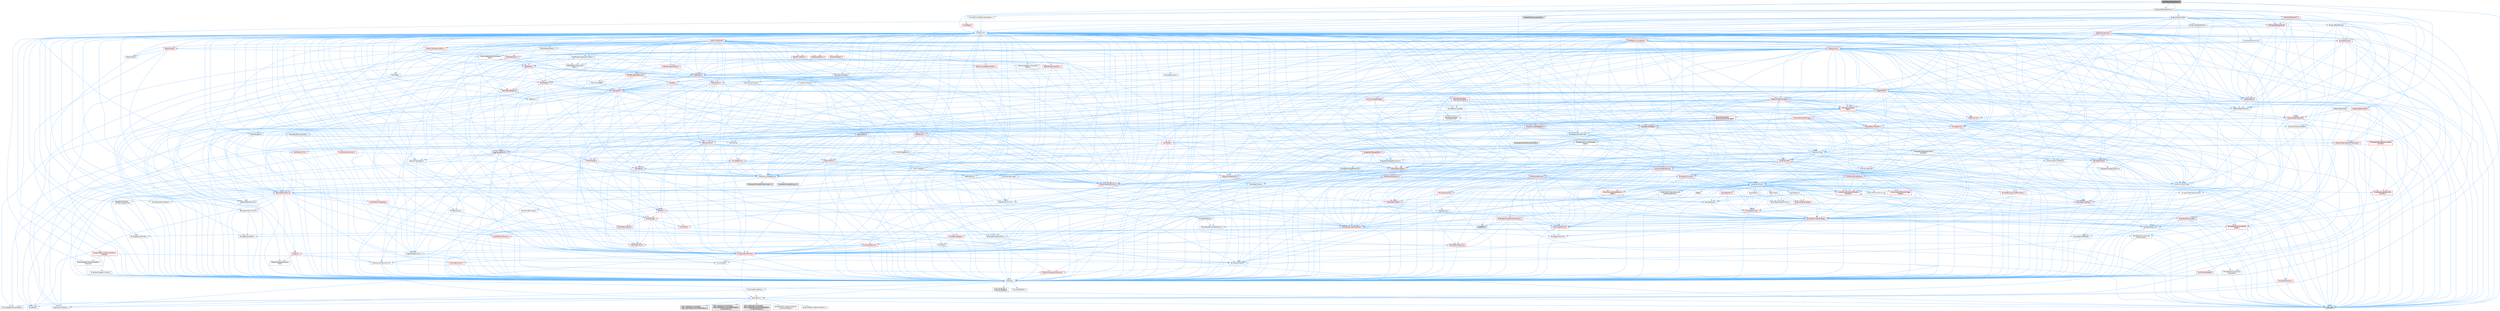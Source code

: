 digraph "RigVMActionMenuUtils.h"
{
 // INTERACTIVE_SVG=YES
 // LATEX_PDF_SIZE
  bgcolor="transparent";
  edge [fontname=Helvetica,fontsize=10,labelfontname=Helvetica,labelfontsize=10];
  node [fontname=Helvetica,fontsize=10,shape=box,height=0.2,width=0.4];
  Node1 [id="Node000001",label="RigVMActionMenuUtils.h",height=0.2,width=0.4,color="gray40", fillcolor="grey60", style="filled", fontcolor="black",tooltip=" "];
  Node1 -> Node2 [id="edge1_Node000001_Node000002",color="steelblue1",style="solid",tooltip=" "];
  Node2 [id="Node000002",label="BlueprintActionFilter.h",height=0.2,width=0.4,color="grey40", fillcolor="white", style="filled",URL="$d5/d2a/BlueprintActionFilter_8h.html",tooltip=" "];
  Node2 -> Node3 [id="edge2_Node000002_Node000003",color="steelblue1",style="solid",tooltip=" "];
  Node3 [id="Node000003",label="BlueprintGraphModule.h",height=0.2,width=0.4,color="grey40", fillcolor="white", style="filled",URL="$d8/d11/BlueprintGraphModule_8h.html",tooltip=" "];
  Node3 -> Node4 [id="edge3_Node000003_Node000004",color="steelblue1",style="solid",tooltip=" "];
  Node4 [id="Node000004",label="Containers/Array.h",height=0.2,width=0.4,color="grey40", fillcolor="white", style="filled",URL="$df/dd0/Array_8h.html",tooltip=" "];
  Node4 -> Node5 [id="edge4_Node000004_Node000005",color="steelblue1",style="solid",tooltip=" "];
  Node5 [id="Node000005",label="CoreTypes.h",height=0.2,width=0.4,color="grey40", fillcolor="white", style="filled",URL="$dc/dec/CoreTypes_8h.html",tooltip=" "];
  Node5 -> Node6 [id="edge5_Node000005_Node000006",color="steelblue1",style="solid",tooltip=" "];
  Node6 [id="Node000006",label="HAL/Platform.h",height=0.2,width=0.4,color="grey40", fillcolor="white", style="filled",URL="$d9/dd0/Platform_8h.html",tooltip=" "];
  Node6 -> Node7 [id="edge6_Node000006_Node000007",color="steelblue1",style="solid",tooltip=" "];
  Node7 [id="Node000007",label="Misc/Build.h",height=0.2,width=0.4,color="grey40", fillcolor="white", style="filled",URL="$d3/dbb/Build_8h.html",tooltip=" "];
  Node6 -> Node8 [id="edge7_Node000006_Node000008",color="steelblue1",style="solid",tooltip=" "];
  Node8 [id="Node000008",label="Misc/LargeWorldCoordinates.h",height=0.2,width=0.4,color="grey40", fillcolor="white", style="filled",URL="$d2/dcb/LargeWorldCoordinates_8h.html",tooltip=" "];
  Node6 -> Node9 [id="edge8_Node000006_Node000009",color="steelblue1",style="solid",tooltip=" "];
  Node9 [id="Node000009",label="type_traits",height=0.2,width=0.4,color="grey60", fillcolor="#E0E0E0", style="filled",tooltip=" "];
  Node6 -> Node10 [id="edge9_Node000006_Node000010",color="steelblue1",style="solid",tooltip=" "];
  Node10 [id="Node000010",label="PreprocessorHelpers.h",height=0.2,width=0.4,color="grey40", fillcolor="white", style="filled",URL="$db/ddb/PreprocessorHelpers_8h.html",tooltip=" "];
  Node6 -> Node11 [id="edge10_Node000006_Node000011",color="steelblue1",style="solid",tooltip=" "];
  Node11 [id="Node000011",label="UBT_COMPILED_PLATFORM\l/UBT_COMPILED_PLATFORMPlatform\lCompilerPreSetup.h",height=0.2,width=0.4,color="grey60", fillcolor="#E0E0E0", style="filled",tooltip=" "];
  Node6 -> Node12 [id="edge11_Node000006_Node000012",color="steelblue1",style="solid",tooltip=" "];
  Node12 [id="Node000012",label="GenericPlatform/GenericPlatform\lCompilerPreSetup.h",height=0.2,width=0.4,color="grey40", fillcolor="white", style="filled",URL="$d9/dc8/GenericPlatformCompilerPreSetup_8h.html",tooltip=" "];
  Node6 -> Node13 [id="edge12_Node000006_Node000013",color="steelblue1",style="solid",tooltip=" "];
  Node13 [id="Node000013",label="GenericPlatform/GenericPlatform.h",height=0.2,width=0.4,color="grey40", fillcolor="white", style="filled",URL="$d6/d84/GenericPlatform_8h.html",tooltip=" "];
  Node6 -> Node14 [id="edge13_Node000006_Node000014",color="steelblue1",style="solid",tooltip=" "];
  Node14 [id="Node000014",label="UBT_COMPILED_PLATFORM\l/UBT_COMPILED_PLATFORMPlatform.h",height=0.2,width=0.4,color="grey60", fillcolor="#E0E0E0", style="filled",tooltip=" "];
  Node6 -> Node15 [id="edge14_Node000006_Node000015",color="steelblue1",style="solid",tooltip=" "];
  Node15 [id="Node000015",label="UBT_COMPILED_PLATFORM\l/UBT_COMPILED_PLATFORMPlatform\lCompilerSetup.h",height=0.2,width=0.4,color="grey60", fillcolor="#E0E0E0", style="filled",tooltip=" "];
  Node5 -> Node16 [id="edge15_Node000005_Node000016",color="steelblue1",style="solid",tooltip=" "];
  Node16 [id="Node000016",label="ProfilingDebugging\l/UMemoryDefines.h",height=0.2,width=0.4,color="grey40", fillcolor="white", style="filled",URL="$d2/da2/UMemoryDefines_8h.html",tooltip=" "];
  Node5 -> Node17 [id="edge16_Node000005_Node000017",color="steelblue1",style="solid",tooltip=" "];
  Node17 [id="Node000017",label="Misc/CoreMiscDefines.h",height=0.2,width=0.4,color="grey40", fillcolor="white", style="filled",URL="$da/d38/CoreMiscDefines_8h.html",tooltip=" "];
  Node17 -> Node6 [id="edge17_Node000017_Node000006",color="steelblue1",style="solid",tooltip=" "];
  Node17 -> Node10 [id="edge18_Node000017_Node000010",color="steelblue1",style="solid",tooltip=" "];
  Node5 -> Node18 [id="edge19_Node000005_Node000018",color="steelblue1",style="solid",tooltip=" "];
  Node18 [id="Node000018",label="Misc/CoreDefines.h",height=0.2,width=0.4,color="grey40", fillcolor="white", style="filled",URL="$d3/dd2/CoreDefines_8h.html",tooltip=" "];
  Node4 -> Node19 [id="edge20_Node000004_Node000019",color="steelblue1",style="solid",tooltip=" "];
  Node19 [id="Node000019",label="Misc/AssertionMacros.h",height=0.2,width=0.4,color="red", fillcolor="#FFF0F0", style="filled",URL="$d0/dfa/AssertionMacros_8h.html",tooltip=" "];
  Node19 -> Node5 [id="edge21_Node000019_Node000005",color="steelblue1",style="solid",tooltip=" "];
  Node19 -> Node6 [id="edge22_Node000019_Node000006",color="steelblue1",style="solid",tooltip=" "];
  Node19 -> Node20 [id="edge23_Node000019_Node000020",color="steelblue1",style="solid",tooltip=" "];
  Node20 [id="Node000020",label="HAL/PlatformMisc.h",height=0.2,width=0.4,color="red", fillcolor="#FFF0F0", style="filled",URL="$d0/df5/PlatformMisc_8h.html",tooltip=" "];
  Node20 -> Node5 [id="edge24_Node000020_Node000005",color="steelblue1",style="solid",tooltip=" "];
  Node19 -> Node10 [id="edge25_Node000019_Node000010",color="steelblue1",style="solid",tooltip=" "];
  Node19 -> Node56 [id="edge26_Node000019_Node000056",color="steelblue1",style="solid",tooltip=" "];
  Node56 [id="Node000056",label="Templates/EnableIf.h",height=0.2,width=0.4,color="grey40", fillcolor="white", style="filled",URL="$d7/d60/EnableIf_8h.html",tooltip=" "];
  Node56 -> Node5 [id="edge27_Node000056_Node000005",color="steelblue1",style="solid",tooltip=" "];
  Node19 -> Node62 [id="edge28_Node000019_Node000062",color="steelblue1",style="solid",tooltip=" "];
  Node62 [id="Node000062",label="Misc/VarArgs.h",height=0.2,width=0.4,color="grey40", fillcolor="white", style="filled",URL="$d5/d6f/VarArgs_8h.html",tooltip=" "];
  Node62 -> Node5 [id="edge29_Node000062_Node000005",color="steelblue1",style="solid",tooltip=" "];
  Node4 -> Node70 [id="edge30_Node000004_Node000070",color="steelblue1",style="solid",tooltip=" "];
  Node70 [id="Node000070",label="Misc/IntrusiveUnsetOptional\lState.h",height=0.2,width=0.4,color="red", fillcolor="#FFF0F0", style="filled",URL="$d2/d0a/IntrusiveUnsetOptionalState_8h.html",tooltip=" "];
  Node4 -> Node72 [id="edge31_Node000004_Node000072",color="steelblue1",style="solid",tooltip=" "];
  Node72 [id="Node000072",label="Misc/ReverseIterate.h",height=0.2,width=0.4,color="red", fillcolor="#FFF0F0", style="filled",URL="$db/de3/ReverseIterate_8h.html",tooltip=" "];
  Node72 -> Node6 [id="edge32_Node000072_Node000006",color="steelblue1",style="solid",tooltip=" "];
  Node4 -> Node74 [id="edge33_Node000004_Node000074",color="steelblue1",style="solid",tooltip=" "];
  Node74 [id="Node000074",label="HAL/UnrealMemory.h",height=0.2,width=0.4,color="red", fillcolor="#FFF0F0", style="filled",URL="$d9/d96/UnrealMemory_8h.html",tooltip=" "];
  Node74 -> Node5 [id="edge34_Node000074_Node000005",color="steelblue1",style="solid",tooltip=" "];
  Node74 -> Node78 [id="edge35_Node000074_Node000078",color="steelblue1",style="solid",tooltip=" "];
  Node78 [id="Node000078",label="HAL/MemoryBase.h",height=0.2,width=0.4,color="red", fillcolor="#FFF0F0", style="filled",URL="$d6/d9f/MemoryBase_8h.html",tooltip=" "];
  Node78 -> Node5 [id="edge36_Node000078_Node000005",color="steelblue1",style="solid",tooltip=" "];
  Node78 -> Node49 [id="edge37_Node000078_Node000049",color="steelblue1",style="solid",tooltip=" "];
  Node49 [id="Node000049",label="HAL/PlatformAtomics.h",height=0.2,width=0.4,color="red", fillcolor="#FFF0F0", style="filled",URL="$d3/d36/PlatformAtomics_8h.html",tooltip=" "];
  Node49 -> Node5 [id="edge38_Node000049_Node000005",color="steelblue1",style="solid",tooltip=" "];
  Node78 -> Node32 [id="edge39_Node000078_Node000032",color="steelblue1",style="solid",tooltip=" "];
  Node32 [id="Node000032",label="HAL/PlatformCrt.h",height=0.2,width=0.4,color="red", fillcolor="#FFF0F0", style="filled",URL="$d8/d75/PlatformCrt_8h.html",tooltip=" "];
  Node78 -> Node79 [id="edge40_Node000078_Node000079",color="steelblue1",style="solid",tooltip=" "];
  Node79 [id="Node000079",label="Misc/Exec.h",height=0.2,width=0.4,color="grey40", fillcolor="white", style="filled",URL="$de/ddb/Exec_8h.html",tooltip=" "];
  Node79 -> Node5 [id="edge41_Node000079_Node000005",color="steelblue1",style="solid",tooltip=" "];
  Node79 -> Node19 [id="edge42_Node000079_Node000019",color="steelblue1",style="solid",tooltip=" "];
  Node78 -> Node80 [id="edge43_Node000078_Node000080",color="steelblue1",style="solid",tooltip=" "];
  Node80 [id="Node000080",label="Misc/OutputDevice.h",height=0.2,width=0.4,color="red", fillcolor="#FFF0F0", style="filled",URL="$d7/d32/OutputDevice_8h.html",tooltip=" "];
  Node80 -> Node27 [id="edge44_Node000080_Node000027",color="steelblue1",style="solid",tooltip=" "];
  Node27 [id="Node000027",label="CoreFwd.h",height=0.2,width=0.4,color="red", fillcolor="#FFF0F0", style="filled",URL="$d1/d1e/CoreFwd_8h.html",tooltip=" "];
  Node27 -> Node5 [id="edge45_Node000027_Node000005",color="steelblue1",style="solid",tooltip=" "];
  Node27 -> Node28 [id="edge46_Node000027_Node000028",color="steelblue1",style="solid",tooltip=" "];
  Node28 [id="Node000028",label="Containers/ContainersFwd.h",height=0.2,width=0.4,color="grey40", fillcolor="white", style="filled",URL="$d4/d0a/ContainersFwd_8h.html",tooltip=" "];
  Node28 -> Node6 [id="edge47_Node000028_Node000006",color="steelblue1",style="solid",tooltip=" "];
  Node28 -> Node5 [id="edge48_Node000028_Node000005",color="steelblue1",style="solid",tooltip=" "];
  Node28 -> Node25 [id="edge49_Node000028_Node000025",color="steelblue1",style="solid",tooltip=" "];
  Node25 [id="Node000025",label="Traits/IsContiguousContainer.h",height=0.2,width=0.4,color="red", fillcolor="#FFF0F0", style="filled",URL="$d5/d3c/IsContiguousContainer_8h.html",tooltip=" "];
  Node25 -> Node5 [id="edge50_Node000025_Node000005",color="steelblue1",style="solid",tooltip=" "];
  Node27 -> Node30 [id="edge51_Node000027_Node000030",color="steelblue1",style="solid",tooltip=" "];
  Node30 [id="Node000030",label="UObject/UObjectHierarchy\lFwd.h",height=0.2,width=0.4,color="grey40", fillcolor="white", style="filled",URL="$d3/d13/UObjectHierarchyFwd_8h.html",tooltip=" "];
  Node80 -> Node5 [id="edge52_Node000080_Node000005",color="steelblue1",style="solid",tooltip=" "];
  Node80 -> Node81 [id="edge53_Node000080_Node000081",color="steelblue1",style="solid",tooltip=" "];
  Node81 [id="Node000081",label="Logging/LogVerbosity.h",height=0.2,width=0.4,color="grey40", fillcolor="white", style="filled",URL="$d2/d8f/LogVerbosity_8h.html",tooltip=" "];
  Node81 -> Node5 [id="edge54_Node000081_Node000005",color="steelblue1",style="solid",tooltip=" "];
  Node80 -> Node62 [id="edge55_Node000080_Node000062",color="steelblue1",style="solid",tooltip=" "];
  Node74 -> Node91 [id="edge56_Node000074_Node000091",color="steelblue1",style="solid",tooltip=" "];
  Node91 [id="Node000091",label="HAL/PlatformMemory.h",height=0.2,width=0.4,color="red", fillcolor="#FFF0F0", style="filled",URL="$de/d68/PlatformMemory_8h.html",tooltip=" "];
  Node91 -> Node5 [id="edge57_Node000091_Node000005",color="steelblue1",style="solid",tooltip=" "];
  Node74 -> Node94 [id="edge58_Node000074_Node000094",color="steelblue1",style="solid",tooltip=" "];
  Node94 [id="Node000094",label="Templates/IsPointer.h",height=0.2,width=0.4,color="grey40", fillcolor="white", style="filled",URL="$d7/d05/IsPointer_8h.html",tooltip=" "];
  Node94 -> Node5 [id="edge59_Node000094_Node000005",color="steelblue1",style="solid",tooltip=" "];
  Node4 -> Node95 [id="edge60_Node000004_Node000095",color="steelblue1",style="solid",tooltip=" "];
  Node95 [id="Node000095",label="Templates/UnrealTypeTraits.h",height=0.2,width=0.4,color="red", fillcolor="#FFF0F0", style="filled",URL="$d2/d2d/UnrealTypeTraits_8h.html",tooltip=" "];
  Node95 -> Node5 [id="edge61_Node000095_Node000005",color="steelblue1",style="solid",tooltip=" "];
  Node95 -> Node94 [id="edge62_Node000095_Node000094",color="steelblue1",style="solid",tooltip=" "];
  Node95 -> Node19 [id="edge63_Node000095_Node000019",color="steelblue1",style="solid",tooltip=" "];
  Node95 -> Node87 [id="edge64_Node000095_Node000087",color="steelblue1",style="solid",tooltip=" "];
  Node87 [id="Node000087",label="Templates/AndOrNot.h",height=0.2,width=0.4,color="grey40", fillcolor="white", style="filled",URL="$db/d0a/AndOrNot_8h.html",tooltip=" "];
  Node87 -> Node5 [id="edge65_Node000087_Node000005",color="steelblue1",style="solid",tooltip=" "];
  Node95 -> Node56 [id="edge66_Node000095_Node000056",color="steelblue1",style="solid",tooltip=" "];
  Node95 -> Node96 [id="edge67_Node000095_Node000096",color="steelblue1",style="solid",tooltip=" "];
  Node96 [id="Node000096",label="Templates/IsArithmetic.h",height=0.2,width=0.4,color="grey40", fillcolor="white", style="filled",URL="$d2/d5d/IsArithmetic_8h.html",tooltip=" "];
  Node96 -> Node5 [id="edge68_Node000096_Node000005",color="steelblue1",style="solid",tooltip=" "];
  Node95 -> Node98 [id="edge69_Node000095_Node000098",color="steelblue1",style="solid",tooltip=" "];
  Node98 [id="Node000098",label="Templates/IsPODType.h",height=0.2,width=0.4,color="grey40", fillcolor="white", style="filled",URL="$d7/db1/IsPODType_8h.html",tooltip=" "];
  Node98 -> Node5 [id="edge70_Node000098_Node000005",color="steelblue1",style="solid",tooltip=" "];
  Node95 -> Node99 [id="edge71_Node000095_Node000099",color="steelblue1",style="solid",tooltip=" "];
  Node99 [id="Node000099",label="Templates/IsUECoreType.h",height=0.2,width=0.4,color="grey40", fillcolor="white", style="filled",URL="$d1/db8/IsUECoreType_8h.html",tooltip=" "];
  Node99 -> Node5 [id="edge72_Node000099_Node000005",color="steelblue1",style="solid",tooltip=" "];
  Node99 -> Node9 [id="edge73_Node000099_Node000009",color="steelblue1",style="solid",tooltip=" "];
  Node95 -> Node88 [id="edge74_Node000095_Node000088",color="steelblue1",style="solid",tooltip=" "];
  Node88 [id="Node000088",label="Templates/IsTriviallyCopy\lConstructible.h",height=0.2,width=0.4,color="grey40", fillcolor="white", style="filled",URL="$d3/d78/IsTriviallyCopyConstructible_8h.html",tooltip=" "];
  Node88 -> Node5 [id="edge75_Node000088_Node000005",color="steelblue1",style="solid",tooltip=" "];
  Node88 -> Node9 [id="edge76_Node000088_Node000009",color="steelblue1",style="solid",tooltip=" "];
  Node4 -> Node100 [id="edge77_Node000004_Node000100",color="steelblue1",style="solid",tooltip=" "];
  Node100 [id="Node000100",label="Templates/UnrealTemplate.h",height=0.2,width=0.4,color="red", fillcolor="#FFF0F0", style="filled",URL="$d4/d24/UnrealTemplate_8h.html",tooltip=" "];
  Node100 -> Node5 [id="edge78_Node000100_Node000005",color="steelblue1",style="solid",tooltip=" "];
  Node100 -> Node94 [id="edge79_Node000100_Node000094",color="steelblue1",style="solid",tooltip=" "];
  Node100 -> Node74 [id="edge80_Node000100_Node000074",color="steelblue1",style="solid",tooltip=" "];
  Node100 -> Node95 [id="edge81_Node000100_Node000095",color="steelblue1",style="solid",tooltip=" "];
  Node100 -> Node103 [id="edge82_Node000100_Node000103",color="steelblue1",style="solid",tooltip=" "];
  Node103 [id="Node000103",label="Templates/RemoveReference.h",height=0.2,width=0.4,color="grey40", fillcolor="white", style="filled",URL="$da/dbe/RemoveReference_8h.html",tooltip=" "];
  Node103 -> Node5 [id="edge83_Node000103_Node000005",color="steelblue1",style="solid",tooltip=" "];
  Node100 -> Node64 [id="edge84_Node000100_Node000064",color="steelblue1",style="solid",tooltip=" "];
  Node64 [id="Node000064",label="Templates/Requires.h",height=0.2,width=0.4,color="grey40", fillcolor="white", style="filled",URL="$dc/d96/Requires_8h.html",tooltip=" "];
  Node64 -> Node56 [id="edge85_Node000064_Node000056",color="steelblue1",style="solid",tooltip=" "];
  Node64 -> Node9 [id="edge86_Node000064_Node000009",color="steelblue1",style="solid",tooltip=" "];
  Node100 -> Node104 [id="edge87_Node000100_Node000104",color="steelblue1",style="solid",tooltip=" "];
  Node104 [id="Node000104",label="Templates/TypeCompatible\lBytes.h",height=0.2,width=0.4,color="red", fillcolor="#FFF0F0", style="filled",URL="$df/d0a/TypeCompatibleBytes_8h.html",tooltip=" "];
  Node104 -> Node5 [id="edge88_Node000104_Node000005",color="steelblue1",style="solid",tooltip=" "];
  Node104 -> Node9 [id="edge89_Node000104_Node000009",color="steelblue1",style="solid",tooltip=" "];
  Node100 -> Node25 [id="edge90_Node000100_Node000025",color="steelblue1",style="solid",tooltip=" "];
  Node100 -> Node9 [id="edge91_Node000100_Node000009",color="steelblue1",style="solid",tooltip=" "];
  Node4 -> Node106 [id="edge92_Node000004_Node000106",color="steelblue1",style="solid",tooltip=" "];
  Node106 [id="Node000106",label="Containers/AllowShrinking.h",height=0.2,width=0.4,color="grey40", fillcolor="white", style="filled",URL="$d7/d1a/AllowShrinking_8h.html",tooltip=" "];
  Node106 -> Node5 [id="edge93_Node000106_Node000005",color="steelblue1",style="solid",tooltip=" "];
  Node4 -> Node107 [id="edge94_Node000004_Node000107",color="steelblue1",style="solid",tooltip=" "];
  Node107 [id="Node000107",label="Containers/ContainerAllocation\lPolicies.h",height=0.2,width=0.4,color="red", fillcolor="#FFF0F0", style="filled",URL="$d7/dff/ContainerAllocationPolicies_8h.html",tooltip=" "];
  Node107 -> Node5 [id="edge95_Node000107_Node000005",color="steelblue1",style="solid",tooltip=" "];
  Node107 -> Node107 [id="edge96_Node000107_Node000107",color="steelblue1",style="solid",tooltip=" "];
  Node107 -> Node109 [id="edge97_Node000107_Node000109",color="steelblue1",style="solid",tooltip=" "];
  Node109 [id="Node000109",label="HAL/PlatformMath.h",height=0.2,width=0.4,color="red", fillcolor="#FFF0F0", style="filled",URL="$dc/d53/PlatformMath_8h.html",tooltip=" "];
  Node109 -> Node5 [id="edge98_Node000109_Node000005",color="steelblue1",style="solid",tooltip=" "];
  Node107 -> Node74 [id="edge99_Node000107_Node000074",color="steelblue1",style="solid",tooltip=" "];
  Node107 -> Node42 [id="edge100_Node000107_Node000042",color="steelblue1",style="solid",tooltip=" "];
  Node42 [id="Node000042",label="Math/NumericLimits.h",height=0.2,width=0.4,color="grey40", fillcolor="white", style="filled",URL="$df/d1b/NumericLimits_8h.html",tooltip=" "];
  Node42 -> Node5 [id="edge101_Node000042_Node000005",color="steelblue1",style="solid",tooltip=" "];
  Node107 -> Node19 [id="edge102_Node000107_Node000019",color="steelblue1",style="solid",tooltip=" "];
  Node107 -> Node118 [id="edge103_Node000107_Node000118",color="steelblue1",style="solid",tooltip=" "];
  Node118 [id="Node000118",label="Templates/MemoryOps.h",height=0.2,width=0.4,color="red", fillcolor="#FFF0F0", style="filled",URL="$db/dea/MemoryOps_8h.html",tooltip=" "];
  Node118 -> Node5 [id="edge104_Node000118_Node000005",color="steelblue1",style="solid",tooltip=" "];
  Node118 -> Node74 [id="edge105_Node000118_Node000074",color="steelblue1",style="solid",tooltip=" "];
  Node118 -> Node89 [id="edge106_Node000118_Node000089",color="steelblue1",style="solid",tooltip=" "];
  Node89 [id="Node000089",label="Templates/IsTriviallyCopy\lAssignable.h",height=0.2,width=0.4,color="grey40", fillcolor="white", style="filled",URL="$d2/df2/IsTriviallyCopyAssignable_8h.html",tooltip=" "];
  Node89 -> Node5 [id="edge107_Node000089_Node000005",color="steelblue1",style="solid",tooltip=" "];
  Node89 -> Node9 [id="edge108_Node000089_Node000009",color="steelblue1",style="solid",tooltip=" "];
  Node118 -> Node88 [id="edge109_Node000118_Node000088",color="steelblue1",style="solid",tooltip=" "];
  Node118 -> Node64 [id="edge110_Node000118_Node000064",color="steelblue1",style="solid",tooltip=" "];
  Node118 -> Node95 [id="edge111_Node000118_Node000095",color="steelblue1",style="solid",tooltip=" "];
  Node118 -> Node9 [id="edge112_Node000118_Node000009",color="steelblue1",style="solid",tooltip=" "];
  Node107 -> Node104 [id="edge113_Node000107_Node000104",color="steelblue1",style="solid",tooltip=" "];
  Node107 -> Node9 [id="edge114_Node000107_Node000009",color="steelblue1",style="solid",tooltip=" "];
  Node4 -> Node119 [id="edge115_Node000004_Node000119",color="steelblue1",style="solid",tooltip=" "];
  Node119 [id="Node000119",label="Containers/ContainerElement\lTypeCompatibility.h",height=0.2,width=0.4,color="grey40", fillcolor="white", style="filled",URL="$df/ddf/ContainerElementTypeCompatibility_8h.html",tooltip=" "];
  Node119 -> Node5 [id="edge116_Node000119_Node000005",color="steelblue1",style="solid",tooltip=" "];
  Node119 -> Node95 [id="edge117_Node000119_Node000095",color="steelblue1",style="solid",tooltip=" "];
  Node4 -> Node120 [id="edge118_Node000004_Node000120",color="steelblue1",style="solid",tooltip=" "];
  Node120 [id="Node000120",label="Serialization/Archive.h",height=0.2,width=0.4,color="red", fillcolor="#FFF0F0", style="filled",URL="$d7/d3b/Archive_8h.html",tooltip=" "];
  Node120 -> Node27 [id="edge119_Node000120_Node000027",color="steelblue1",style="solid",tooltip=" "];
  Node120 -> Node5 [id="edge120_Node000120_Node000005",color="steelblue1",style="solid",tooltip=" "];
  Node120 -> Node121 [id="edge121_Node000120_Node000121",color="steelblue1",style="solid",tooltip=" "];
  Node121 [id="Node000121",label="HAL/PlatformProperties.h",height=0.2,width=0.4,color="red", fillcolor="#FFF0F0", style="filled",URL="$d9/db0/PlatformProperties_8h.html",tooltip=" "];
  Node121 -> Node5 [id="edge122_Node000121_Node000005",color="steelblue1",style="solid",tooltip=" "];
  Node120 -> Node124 [id="edge123_Node000120_Node000124",color="steelblue1",style="solid",tooltip=" "];
  Node124 [id="Node000124",label="Internationalization\l/TextNamespaceFwd.h",height=0.2,width=0.4,color="grey40", fillcolor="white", style="filled",URL="$d8/d97/TextNamespaceFwd_8h.html",tooltip=" "];
  Node124 -> Node5 [id="edge124_Node000124_Node000005",color="steelblue1",style="solid",tooltip=" "];
  Node120 -> Node19 [id="edge125_Node000120_Node000019",color="steelblue1",style="solid",tooltip=" "];
  Node120 -> Node7 [id="edge126_Node000120_Node000007",color="steelblue1",style="solid",tooltip=" "];
  Node120 -> Node125 [id="edge127_Node000120_Node000125",color="steelblue1",style="solid",tooltip=" "];
  Node125 [id="Node000125",label="Misc/EngineVersionBase.h",height=0.2,width=0.4,color="grey40", fillcolor="white", style="filled",URL="$d5/d2b/EngineVersionBase_8h.html",tooltip=" "];
  Node125 -> Node5 [id="edge128_Node000125_Node000005",color="steelblue1",style="solid",tooltip=" "];
  Node120 -> Node62 [id="edge129_Node000120_Node000062",color="steelblue1",style="solid",tooltip=" "];
  Node120 -> Node56 [id="edge130_Node000120_Node000056",color="steelblue1",style="solid",tooltip=" "];
  Node120 -> Node128 [id="edge131_Node000120_Node000128",color="steelblue1",style="solid",tooltip=" "];
  Node128 [id="Node000128",label="Templates/IsEnumClass.h",height=0.2,width=0.4,color="grey40", fillcolor="white", style="filled",URL="$d7/d15/IsEnumClass_8h.html",tooltip=" "];
  Node128 -> Node5 [id="edge132_Node000128_Node000005",color="steelblue1",style="solid",tooltip=" "];
  Node128 -> Node87 [id="edge133_Node000128_Node000087",color="steelblue1",style="solid",tooltip=" "];
  Node120 -> Node100 [id="edge134_Node000120_Node000100",color="steelblue1",style="solid",tooltip=" "];
  Node120 -> Node129 [id="edge135_Node000120_Node000129",color="steelblue1",style="solid",tooltip=" "];
  Node129 [id="Node000129",label="UObject/ObjectVersion.h",height=0.2,width=0.4,color="grey40", fillcolor="white", style="filled",URL="$da/d63/ObjectVersion_8h.html",tooltip=" "];
  Node129 -> Node5 [id="edge136_Node000129_Node000005",color="steelblue1",style="solid",tooltip=" "];
  Node4 -> Node130 [id="edge137_Node000004_Node000130",color="steelblue1",style="solid",tooltip=" "];
  Node130 [id="Node000130",label="Serialization/MemoryImage\lWriter.h",height=0.2,width=0.4,color="red", fillcolor="#FFF0F0", style="filled",URL="$d0/d08/MemoryImageWriter_8h.html",tooltip=" "];
  Node130 -> Node5 [id="edge138_Node000130_Node000005",color="steelblue1",style="solid",tooltip=" "];
  Node4 -> Node144 [id="edge139_Node000004_Node000144",color="steelblue1",style="solid",tooltip=" "];
  Node144 [id="Node000144",label="Algo/Heapify.h",height=0.2,width=0.4,color="grey40", fillcolor="white", style="filled",URL="$d0/d2a/Heapify_8h.html",tooltip=" "];
  Node144 -> Node145 [id="edge140_Node000144_Node000145",color="steelblue1",style="solid",tooltip=" "];
  Node145 [id="Node000145",label="Algo/Impl/BinaryHeap.h",height=0.2,width=0.4,color="red", fillcolor="#FFF0F0", style="filled",URL="$d7/da3/Algo_2Impl_2BinaryHeap_8h.html",tooltip=" "];
  Node145 -> Node146 [id="edge141_Node000145_Node000146",color="steelblue1",style="solid",tooltip=" "];
  Node146 [id="Node000146",label="Templates/Invoke.h",height=0.2,width=0.4,color="red", fillcolor="#FFF0F0", style="filled",URL="$d7/deb/Invoke_8h.html",tooltip=" "];
  Node146 -> Node5 [id="edge142_Node000146_Node000005",color="steelblue1",style="solid",tooltip=" "];
  Node146 -> Node100 [id="edge143_Node000146_Node000100",color="steelblue1",style="solid",tooltip=" "];
  Node146 -> Node9 [id="edge144_Node000146_Node000009",color="steelblue1",style="solid",tooltip=" "];
  Node145 -> Node9 [id="edge145_Node000145_Node000009",color="steelblue1",style="solid",tooltip=" "];
  Node144 -> Node150 [id="edge146_Node000144_Node000150",color="steelblue1",style="solid",tooltip=" "];
  Node150 [id="Node000150",label="Templates/IdentityFunctor.h",height=0.2,width=0.4,color="grey40", fillcolor="white", style="filled",URL="$d7/d2e/IdentityFunctor_8h.html",tooltip=" "];
  Node150 -> Node6 [id="edge147_Node000150_Node000006",color="steelblue1",style="solid",tooltip=" "];
  Node144 -> Node146 [id="edge148_Node000144_Node000146",color="steelblue1",style="solid",tooltip=" "];
  Node144 -> Node151 [id="edge149_Node000144_Node000151",color="steelblue1",style="solid",tooltip=" "];
  Node151 [id="Node000151",label="Templates/Less.h",height=0.2,width=0.4,color="grey40", fillcolor="white", style="filled",URL="$de/dc8/Less_8h.html",tooltip=" "];
  Node151 -> Node5 [id="edge150_Node000151_Node000005",color="steelblue1",style="solid",tooltip=" "];
  Node151 -> Node100 [id="edge151_Node000151_Node000100",color="steelblue1",style="solid",tooltip=" "];
  Node144 -> Node100 [id="edge152_Node000144_Node000100",color="steelblue1",style="solid",tooltip=" "];
  Node4 -> Node152 [id="edge153_Node000004_Node000152",color="steelblue1",style="solid",tooltip=" "];
  Node152 [id="Node000152",label="Algo/HeapSort.h",height=0.2,width=0.4,color="grey40", fillcolor="white", style="filled",URL="$d3/d92/HeapSort_8h.html",tooltip=" "];
  Node152 -> Node145 [id="edge154_Node000152_Node000145",color="steelblue1",style="solid",tooltip=" "];
  Node152 -> Node150 [id="edge155_Node000152_Node000150",color="steelblue1",style="solid",tooltip=" "];
  Node152 -> Node151 [id="edge156_Node000152_Node000151",color="steelblue1",style="solid",tooltip=" "];
  Node152 -> Node100 [id="edge157_Node000152_Node000100",color="steelblue1",style="solid",tooltip=" "];
  Node4 -> Node153 [id="edge158_Node000004_Node000153",color="steelblue1",style="solid",tooltip=" "];
  Node153 [id="Node000153",label="Algo/IsHeap.h",height=0.2,width=0.4,color="grey40", fillcolor="white", style="filled",URL="$de/d32/IsHeap_8h.html",tooltip=" "];
  Node153 -> Node145 [id="edge159_Node000153_Node000145",color="steelblue1",style="solid",tooltip=" "];
  Node153 -> Node150 [id="edge160_Node000153_Node000150",color="steelblue1",style="solid",tooltip=" "];
  Node153 -> Node146 [id="edge161_Node000153_Node000146",color="steelblue1",style="solid",tooltip=" "];
  Node153 -> Node151 [id="edge162_Node000153_Node000151",color="steelblue1",style="solid",tooltip=" "];
  Node153 -> Node100 [id="edge163_Node000153_Node000100",color="steelblue1",style="solid",tooltip=" "];
  Node4 -> Node145 [id="edge164_Node000004_Node000145",color="steelblue1",style="solid",tooltip=" "];
  Node4 -> Node154 [id="edge165_Node000004_Node000154",color="steelblue1",style="solid",tooltip=" "];
  Node154 [id="Node000154",label="Algo/StableSort.h",height=0.2,width=0.4,color="red", fillcolor="#FFF0F0", style="filled",URL="$d7/d3c/StableSort_8h.html",tooltip=" "];
  Node154 -> Node150 [id="edge166_Node000154_Node000150",color="steelblue1",style="solid",tooltip=" "];
  Node154 -> Node146 [id="edge167_Node000154_Node000146",color="steelblue1",style="solid",tooltip=" "];
  Node154 -> Node151 [id="edge168_Node000154_Node000151",color="steelblue1",style="solid",tooltip=" "];
  Node154 -> Node100 [id="edge169_Node000154_Node000100",color="steelblue1",style="solid",tooltip=" "];
  Node4 -> Node157 [id="edge170_Node000004_Node000157",color="steelblue1",style="solid",tooltip=" "];
  Node157 [id="Node000157",label="Concepts/GetTypeHashable.h",height=0.2,width=0.4,color="grey40", fillcolor="white", style="filled",URL="$d3/da2/GetTypeHashable_8h.html",tooltip=" "];
  Node157 -> Node5 [id="edge171_Node000157_Node000005",color="steelblue1",style="solid",tooltip=" "];
  Node157 -> Node135 [id="edge172_Node000157_Node000135",color="steelblue1",style="solid",tooltip=" "];
  Node135 [id="Node000135",label="Templates/TypeHash.h",height=0.2,width=0.4,color="red", fillcolor="#FFF0F0", style="filled",URL="$d1/d62/TypeHash_8h.html",tooltip=" "];
  Node135 -> Node5 [id="edge173_Node000135_Node000005",color="steelblue1",style="solid",tooltip=" "];
  Node135 -> Node64 [id="edge174_Node000135_Node000064",color="steelblue1",style="solid",tooltip=" "];
  Node135 -> Node136 [id="edge175_Node000135_Node000136",color="steelblue1",style="solid",tooltip=" "];
  Node136 [id="Node000136",label="Misc/Crc.h",height=0.2,width=0.4,color="red", fillcolor="#FFF0F0", style="filled",URL="$d4/dd2/Crc_8h.html",tooltip=" "];
  Node136 -> Node5 [id="edge176_Node000136_Node000005",color="steelblue1",style="solid",tooltip=" "];
  Node136 -> Node76 [id="edge177_Node000136_Node000076",color="steelblue1",style="solid",tooltip=" "];
  Node76 [id="Node000076",label="HAL/PlatformString.h",height=0.2,width=0.4,color="red", fillcolor="#FFF0F0", style="filled",URL="$db/db5/PlatformString_8h.html",tooltip=" "];
  Node76 -> Node5 [id="edge178_Node000076_Node000005",color="steelblue1",style="solid",tooltip=" "];
  Node136 -> Node19 [id="edge179_Node000136_Node000019",color="steelblue1",style="solid",tooltip=" "];
  Node136 -> Node137 [id="edge180_Node000136_Node000137",color="steelblue1",style="solid",tooltip=" "];
  Node137 [id="Node000137",label="Misc/CString.h",height=0.2,width=0.4,color="red", fillcolor="#FFF0F0", style="filled",URL="$d2/d49/CString_8h.html",tooltip=" "];
  Node137 -> Node5 [id="edge181_Node000137_Node000005",color="steelblue1",style="solid",tooltip=" "];
  Node137 -> Node32 [id="edge182_Node000137_Node000032",color="steelblue1",style="solid",tooltip=" "];
  Node137 -> Node76 [id="edge183_Node000137_Node000076",color="steelblue1",style="solid",tooltip=" "];
  Node137 -> Node19 [id="edge184_Node000137_Node000019",color="steelblue1",style="solid",tooltip=" "];
  Node137 -> Node138 [id="edge185_Node000137_Node000138",color="steelblue1",style="solid",tooltip=" "];
  Node138 [id="Node000138",label="Misc/Char.h",height=0.2,width=0.4,color="red", fillcolor="#FFF0F0", style="filled",URL="$d0/d58/Char_8h.html",tooltip=" "];
  Node138 -> Node5 [id="edge186_Node000138_Node000005",color="steelblue1",style="solid",tooltip=" "];
  Node138 -> Node9 [id="edge187_Node000138_Node000009",color="steelblue1",style="solid",tooltip=" "];
  Node137 -> Node62 [id="edge188_Node000137_Node000062",color="steelblue1",style="solid",tooltip=" "];
  Node136 -> Node138 [id="edge189_Node000136_Node000138",color="steelblue1",style="solid",tooltip=" "];
  Node136 -> Node95 [id="edge190_Node000136_Node000095",color="steelblue1",style="solid",tooltip=" "];
  Node135 -> Node9 [id="edge191_Node000135_Node000009",color="steelblue1",style="solid",tooltip=" "];
  Node4 -> Node150 [id="edge192_Node000004_Node000150",color="steelblue1",style="solid",tooltip=" "];
  Node4 -> Node146 [id="edge193_Node000004_Node000146",color="steelblue1",style="solid",tooltip=" "];
  Node4 -> Node151 [id="edge194_Node000004_Node000151",color="steelblue1",style="solid",tooltip=" "];
  Node4 -> Node158 [id="edge195_Node000004_Node000158",color="steelblue1",style="solid",tooltip=" "];
  Node158 [id="Node000158",label="Templates/LosesQualifiers\lFromTo.h",height=0.2,width=0.4,color="red", fillcolor="#FFF0F0", style="filled",URL="$d2/db3/LosesQualifiersFromTo_8h.html",tooltip=" "];
  Node158 -> Node9 [id="edge196_Node000158_Node000009",color="steelblue1",style="solid",tooltip=" "];
  Node4 -> Node64 [id="edge197_Node000004_Node000064",color="steelblue1",style="solid",tooltip=" "];
  Node4 -> Node159 [id="edge198_Node000004_Node000159",color="steelblue1",style="solid",tooltip=" "];
  Node159 [id="Node000159",label="Templates/Sorting.h",height=0.2,width=0.4,color="red", fillcolor="#FFF0F0", style="filled",URL="$d3/d9e/Sorting_8h.html",tooltip=" "];
  Node159 -> Node5 [id="edge199_Node000159_Node000005",color="steelblue1",style="solid",tooltip=" "];
  Node159 -> Node109 [id="edge200_Node000159_Node000109",color="steelblue1",style="solid",tooltip=" "];
  Node159 -> Node151 [id="edge201_Node000159_Node000151",color="steelblue1",style="solid",tooltip=" "];
  Node4 -> Node163 [id="edge202_Node000004_Node000163",color="steelblue1",style="solid",tooltip=" "];
  Node163 [id="Node000163",label="Templates/AlignmentTemplates.h",height=0.2,width=0.4,color="red", fillcolor="#FFF0F0", style="filled",URL="$dd/d32/AlignmentTemplates_8h.html",tooltip=" "];
  Node163 -> Node5 [id="edge203_Node000163_Node000005",color="steelblue1",style="solid",tooltip=" "];
  Node163 -> Node94 [id="edge204_Node000163_Node000094",color="steelblue1",style="solid",tooltip=" "];
  Node4 -> Node23 [id="edge205_Node000004_Node000023",color="steelblue1",style="solid",tooltip=" "];
  Node23 [id="Node000023",label="Traits/ElementType.h",height=0.2,width=0.4,color="red", fillcolor="#FFF0F0", style="filled",URL="$d5/d4f/ElementType_8h.html",tooltip=" "];
  Node23 -> Node6 [id="edge206_Node000023_Node000006",color="steelblue1",style="solid",tooltip=" "];
  Node23 -> Node9 [id="edge207_Node000023_Node000009",color="steelblue1",style="solid",tooltip=" "];
  Node4 -> Node115 [id="edge208_Node000004_Node000115",color="steelblue1",style="solid",tooltip=" "];
  Node115 [id="Node000115",label="limits",height=0.2,width=0.4,color="grey60", fillcolor="#E0E0E0", style="filled",tooltip=" "];
  Node4 -> Node9 [id="edge209_Node000004_Node000009",color="steelblue1",style="solid",tooltip=" "];
  Node3 -> Node164 [id="edge210_Node000003_Node000164",color="steelblue1",style="solid",tooltip=" "];
  Node164 [id="Node000164",label="CoreMinimal.h",height=0.2,width=0.4,color="grey40", fillcolor="white", style="filled",URL="$d7/d67/CoreMinimal_8h.html",tooltip=" "];
  Node164 -> Node5 [id="edge211_Node000164_Node000005",color="steelblue1",style="solid",tooltip=" "];
  Node164 -> Node27 [id="edge212_Node000164_Node000027",color="steelblue1",style="solid",tooltip=" "];
  Node164 -> Node30 [id="edge213_Node000164_Node000030",color="steelblue1",style="solid",tooltip=" "];
  Node164 -> Node28 [id="edge214_Node000164_Node000028",color="steelblue1",style="solid",tooltip=" "];
  Node164 -> Node62 [id="edge215_Node000164_Node000062",color="steelblue1",style="solid",tooltip=" "];
  Node164 -> Node81 [id="edge216_Node000164_Node000081",color="steelblue1",style="solid",tooltip=" "];
  Node164 -> Node80 [id="edge217_Node000164_Node000080",color="steelblue1",style="solid",tooltip=" "];
  Node164 -> Node32 [id="edge218_Node000164_Node000032",color="steelblue1",style="solid",tooltip=" "];
  Node164 -> Node20 [id="edge219_Node000164_Node000020",color="steelblue1",style="solid",tooltip=" "];
  Node164 -> Node19 [id="edge220_Node000164_Node000019",color="steelblue1",style="solid",tooltip=" "];
  Node164 -> Node94 [id="edge221_Node000164_Node000094",color="steelblue1",style="solid",tooltip=" "];
  Node164 -> Node91 [id="edge222_Node000164_Node000091",color="steelblue1",style="solid",tooltip=" "];
  Node164 -> Node49 [id="edge223_Node000164_Node000049",color="steelblue1",style="solid",tooltip=" "];
  Node164 -> Node79 [id="edge224_Node000164_Node000079",color="steelblue1",style="solid",tooltip=" "];
  Node164 -> Node78 [id="edge225_Node000164_Node000078",color="steelblue1",style="solid",tooltip=" "];
  Node164 -> Node74 [id="edge226_Node000164_Node000074",color="steelblue1",style="solid",tooltip=" "];
  Node164 -> Node96 [id="edge227_Node000164_Node000096",color="steelblue1",style="solid",tooltip=" "];
  Node164 -> Node87 [id="edge228_Node000164_Node000087",color="steelblue1",style="solid",tooltip=" "];
  Node164 -> Node98 [id="edge229_Node000164_Node000098",color="steelblue1",style="solid",tooltip=" "];
  Node164 -> Node99 [id="edge230_Node000164_Node000099",color="steelblue1",style="solid",tooltip=" "];
  Node164 -> Node88 [id="edge231_Node000164_Node000088",color="steelblue1",style="solid",tooltip=" "];
  Node164 -> Node95 [id="edge232_Node000164_Node000095",color="steelblue1",style="solid",tooltip=" "];
  Node164 -> Node56 [id="edge233_Node000164_Node000056",color="steelblue1",style="solid",tooltip=" "];
  Node164 -> Node103 [id="edge234_Node000164_Node000103",color="steelblue1",style="solid",tooltip=" "];
  Node164 -> Node165 [id="edge235_Node000164_Node000165",color="steelblue1",style="solid",tooltip=" "];
  Node165 [id="Node000165",label="Templates/IntegralConstant.h",height=0.2,width=0.4,color="grey40", fillcolor="white", style="filled",URL="$db/d1b/IntegralConstant_8h.html",tooltip=" "];
  Node165 -> Node5 [id="edge236_Node000165_Node000005",color="steelblue1",style="solid",tooltip=" "];
  Node164 -> Node166 [id="edge237_Node000164_Node000166",color="steelblue1",style="solid",tooltip=" "];
  Node166 [id="Node000166",label="Templates/IsClass.h",height=0.2,width=0.4,color="grey40", fillcolor="white", style="filled",URL="$db/dcb/IsClass_8h.html",tooltip=" "];
  Node166 -> Node5 [id="edge238_Node000166_Node000005",color="steelblue1",style="solid",tooltip=" "];
  Node164 -> Node104 [id="edge239_Node000164_Node000104",color="steelblue1",style="solid",tooltip=" "];
  Node164 -> Node25 [id="edge240_Node000164_Node000025",color="steelblue1",style="solid",tooltip=" "];
  Node164 -> Node100 [id="edge241_Node000164_Node000100",color="steelblue1",style="solid",tooltip=" "];
  Node164 -> Node42 [id="edge242_Node000164_Node000042",color="steelblue1",style="solid",tooltip=" "];
  Node164 -> Node109 [id="edge243_Node000164_Node000109",color="steelblue1",style="solid",tooltip=" "];
  Node164 -> Node89 [id="edge244_Node000164_Node000089",color="steelblue1",style="solid",tooltip=" "];
  Node164 -> Node118 [id="edge245_Node000164_Node000118",color="steelblue1",style="solid",tooltip=" "];
  Node164 -> Node107 [id="edge246_Node000164_Node000107",color="steelblue1",style="solid",tooltip=" "];
  Node164 -> Node128 [id="edge247_Node000164_Node000128",color="steelblue1",style="solid",tooltip=" "];
  Node164 -> Node121 [id="edge248_Node000164_Node000121",color="steelblue1",style="solid",tooltip=" "];
  Node164 -> Node125 [id="edge249_Node000164_Node000125",color="steelblue1",style="solid",tooltip=" "];
  Node164 -> Node124 [id="edge250_Node000164_Node000124",color="steelblue1",style="solid",tooltip=" "];
  Node164 -> Node120 [id="edge251_Node000164_Node000120",color="steelblue1",style="solid",tooltip=" "];
  Node164 -> Node151 [id="edge252_Node000164_Node000151",color="steelblue1",style="solid",tooltip=" "];
  Node164 -> Node159 [id="edge253_Node000164_Node000159",color="steelblue1",style="solid",tooltip=" "];
  Node164 -> Node138 [id="edge254_Node000164_Node000138",color="steelblue1",style="solid",tooltip=" "];
  Node164 -> Node167 [id="edge255_Node000164_Node000167",color="steelblue1",style="solid",tooltip=" "];
  Node167 [id="Node000167",label="GenericPlatform/GenericPlatform\lStricmp.h",height=0.2,width=0.4,color="grey40", fillcolor="white", style="filled",URL="$d2/d86/GenericPlatformStricmp_8h.html",tooltip=" "];
  Node167 -> Node5 [id="edge256_Node000167_Node000005",color="steelblue1",style="solid",tooltip=" "];
  Node164 -> Node168 [id="edge257_Node000164_Node000168",color="steelblue1",style="solid",tooltip=" "];
  Node168 [id="Node000168",label="GenericPlatform/GenericPlatform\lString.h",height=0.2,width=0.4,color="red", fillcolor="#FFF0F0", style="filled",URL="$dd/d20/GenericPlatformString_8h.html",tooltip=" "];
  Node168 -> Node5 [id="edge258_Node000168_Node000005",color="steelblue1",style="solid",tooltip=" "];
  Node168 -> Node167 [id="edge259_Node000168_Node000167",color="steelblue1",style="solid",tooltip=" "];
  Node168 -> Node56 [id="edge260_Node000168_Node000056",color="steelblue1",style="solid",tooltip=" "];
  Node168 -> Node9 [id="edge261_Node000168_Node000009",color="steelblue1",style="solid",tooltip=" "];
  Node164 -> Node76 [id="edge262_Node000164_Node000076",color="steelblue1",style="solid",tooltip=" "];
  Node164 -> Node137 [id="edge263_Node000164_Node000137",color="steelblue1",style="solid",tooltip=" "];
  Node164 -> Node136 [id="edge264_Node000164_Node000136",color="steelblue1",style="solid",tooltip=" "];
  Node164 -> Node162 [id="edge265_Node000164_Node000162",color="steelblue1",style="solid",tooltip=" "];
  Node162 [id="Node000162",label="Math/UnrealMathUtility.h",height=0.2,width=0.4,color="red", fillcolor="#FFF0F0", style="filled",URL="$db/db8/UnrealMathUtility_8h.html",tooltip=" "];
  Node162 -> Node5 [id="edge266_Node000162_Node000005",color="steelblue1",style="solid",tooltip=" "];
  Node162 -> Node19 [id="edge267_Node000162_Node000019",color="steelblue1",style="solid",tooltip=" "];
  Node162 -> Node109 [id="edge268_Node000162_Node000109",color="steelblue1",style="solid",tooltip=" "];
  Node162 -> Node64 [id="edge269_Node000162_Node000064",color="steelblue1",style="solid",tooltip=" "];
  Node164 -> Node171 [id="edge270_Node000164_Node000171",color="steelblue1",style="solid",tooltip=" "];
  Node171 [id="Node000171",label="Containers/UnrealString.h",height=0.2,width=0.4,color="grey40", fillcolor="white", style="filled",URL="$d5/dba/UnrealString_8h.html",tooltip=" "];
  Node171 -> Node172 [id="edge271_Node000171_Node000172",color="steelblue1",style="solid",tooltip=" "];
  Node172 [id="Node000172",label="Containers/UnrealStringIncludes.h.inl",height=0.2,width=0.4,color="grey60", fillcolor="#E0E0E0", style="filled",tooltip=" "];
  Node171 -> Node173 [id="edge272_Node000171_Node000173",color="steelblue1",style="solid",tooltip=" "];
  Node173 [id="Node000173",label="Containers/UnrealString.h.inl",height=0.2,width=0.4,color="grey60", fillcolor="#E0E0E0", style="filled",tooltip=" "];
  Node171 -> Node174 [id="edge273_Node000171_Node000174",color="steelblue1",style="solid",tooltip=" "];
  Node174 [id="Node000174",label="Misc/StringFormatArg.h",height=0.2,width=0.4,color="grey40", fillcolor="white", style="filled",URL="$d2/d16/StringFormatArg_8h.html",tooltip=" "];
  Node174 -> Node28 [id="edge274_Node000174_Node000028",color="steelblue1",style="solid",tooltip=" "];
  Node164 -> Node4 [id="edge275_Node000164_Node000004",color="steelblue1",style="solid",tooltip=" "];
  Node164 -> Node175 [id="edge276_Node000164_Node000175",color="steelblue1",style="solid",tooltip=" "];
  Node175 [id="Node000175",label="Misc/FrameNumber.h",height=0.2,width=0.4,color="grey40", fillcolor="white", style="filled",URL="$dd/dbd/FrameNumber_8h.html",tooltip=" "];
  Node175 -> Node5 [id="edge277_Node000175_Node000005",color="steelblue1",style="solid",tooltip=" "];
  Node175 -> Node42 [id="edge278_Node000175_Node000042",color="steelblue1",style="solid",tooltip=" "];
  Node175 -> Node162 [id="edge279_Node000175_Node000162",color="steelblue1",style="solid",tooltip=" "];
  Node175 -> Node56 [id="edge280_Node000175_Node000056",color="steelblue1",style="solid",tooltip=" "];
  Node175 -> Node95 [id="edge281_Node000175_Node000095",color="steelblue1",style="solid",tooltip=" "];
  Node164 -> Node176 [id="edge282_Node000164_Node000176",color="steelblue1",style="solid",tooltip=" "];
  Node176 [id="Node000176",label="Misc/Timespan.h",height=0.2,width=0.4,color="grey40", fillcolor="white", style="filled",URL="$da/dd9/Timespan_8h.html",tooltip=" "];
  Node176 -> Node5 [id="edge283_Node000176_Node000005",color="steelblue1",style="solid",tooltip=" "];
  Node176 -> Node177 [id="edge284_Node000176_Node000177",color="steelblue1",style="solid",tooltip=" "];
  Node177 [id="Node000177",label="Math/Interval.h",height=0.2,width=0.4,color="grey40", fillcolor="white", style="filled",URL="$d1/d55/Interval_8h.html",tooltip=" "];
  Node177 -> Node5 [id="edge285_Node000177_Node000005",color="steelblue1",style="solid",tooltip=" "];
  Node177 -> Node96 [id="edge286_Node000177_Node000096",color="steelblue1",style="solid",tooltip=" "];
  Node177 -> Node95 [id="edge287_Node000177_Node000095",color="steelblue1",style="solid",tooltip=" "];
  Node177 -> Node42 [id="edge288_Node000177_Node000042",color="steelblue1",style="solid",tooltip=" "];
  Node177 -> Node162 [id="edge289_Node000177_Node000162",color="steelblue1",style="solid",tooltip=" "];
  Node176 -> Node162 [id="edge290_Node000176_Node000162",color="steelblue1",style="solid",tooltip=" "];
  Node176 -> Node19 [id="edge291_Node000176_Node000019",color="steelblue1",style="solid",tooltip=" "];
  Node164 -> Node178 [id="edge292_Node000164_Node000178",color="steelblue1",style="solid",tooltip=" "];
  Node178 [id="Node000178",label="Containers/StringConv.h",height=0.2,width=0.4,color="red", fillcolor="#FFF0F0", style="filled",URL="$d3/ddf/StringConv_8h.html",tooltip=" "];
  Node178 -> Node5 [id="edge293_Node000178_Node000005",color="steelblue1",style="solid",tooltip=" "];
  Node178 -> Node19 [id="edge294_Node000178_Node000019",color="steelblue1",style="solid",tooltip=" "];
  Node178 -> Node107 [id="edge295_Node000178_Node000107",color="steelblue1",style="solid",tooltip=" "];
  Node178 -> Node4 [id="edge296_Node000178_Node000004",color="steelblue1",style="solid",tooltip=" "];
  Node178 -> Node137 [id="edge297_Node000178_Node000137",color="steelblue1",style="solid",tooltip=" "];
  Node178 -> Node179 [id="edge298_Node000178_Node000179",color="steelblue1",style="solid",tooltip=" "];
  Node179 [id="Node000179",label="Templates/IsArray.h",height=0.2,width=0.4,color="grey40", fillcolor="white", style="filled",URL="$d8/d8d/IsArray_8h.html",tooltip=" "];
  Node179 -> Node5 [id="edge299_Node000179_Node000005",color="steelblue1",style="solid",tooltip=" "];
  Node178 -> Node100 [id="edge300_Node000178_Node000100",color="steelblue1",style="solid",tooltip=" "];
  Node178 -> Node95 [id="edge301_Node000178_Node000095",color="steelblue1",style="solid",tooltip=" "];
  Node178 -> Node23 [id="edge302_Node000178_Node000023",color="steelblue1",style="solid",tooltip=" "];
  Node178 -> Node25 [id="edge303_Node000178_Node000025",color="steelblue1",style="solid",tooltip=" "];
  Node178 -> Node9 [id="edge304_Node000178_Node000009",color="steelblue1",style="solid",tooltip=" "];
  Node164 -> Node180 [id="edge305_Node000164_Node000180",color="steelblue1",style="solid",tooltip=" "];
  Node180 [id="Node000180",label="UObject/UnrealNames.h",height=0.2,width=0.4,color="red", fillcolor="#FFF0F0", style="filled",URL="$d8/db1/UnrealNames_8h.html",tooltip=" "];
  Node180 -> Node5 [id="edge306_Node000180_Node000005",color="steelblue1",style="solid",tooltip=" "];
  Node164 -> Node182 [id="edge307_Node000164_Node000182",color="steelblue1",style="solid",tooltip=" "];
  Node182 [id="Node000182",label="UObject/NameTypes.h",height=0.2,width=0.4,color="red", fillcolor="#FFF0F0", style="filled",URL="$d6/d35/NameTypes_8h.html",tooltip=" "];
  Node182 -> Node5 [id="edge308_Node000182_Node000005",color="steelblue1",style="solid",tooltip=" "];
  Node182 -> Node19 [id="edge309_Node000182_Node000019",color="steelblue1",style="solid",tooltip=" "];
  Node182 -> Node74 [id="edge310_Node000182_Node000074",color="steelblue1",style="solid",tooltip=" "];
  Node182 -> Node95 [id="edge311_Node000182_Node000095",color="steelblue1",style="solid",tooltip=" "];
  Node182 -> Node100 [id="edge312_Node000182_Node000100",color="steelblue1",style="solid",tooltip=" "];
  Node182 -> Node171 [id="edge313_Node000182_Node000171",color="steelblue1",style="solid",tooltip=" "];
  Node182 -> Node178 [id="edge314_Node000182_Node000178",color="steelblue1",style="solid",tooltip=" "];
  Node182 -> Node180 [id="edge315_Node000182_Node000180",color="steelblue1",style="solid",tooltip=" "];
  Node182 -> Node70 [id="edge316_Node000182_Node000070",color="steelblue1",style="solid",tooltip=" "];
  Node164 -> Node190 [id="edge317_Node000164_Node000190",color="steelblue1",style="solid",tooltip=" "];
  Node190 [id="Node000190",label="Misc/Parse.h",height=0.2,width=0.4,color="red", fillcolor="#FFF0F0", style="filled",URL="$dc/d71/Parse_8h.html",tooltip=" "];
  Node190 -> Node171 [id="edge318_Node000190_Node000171",color="steelblue1",style="solid",tooltip=" "];
  Node190 -> Node5 [id="edge319_Node000190_Node000005",color="steelblue1",style="solid",tooltip=" "];
  Node190 -> Node32 [id="edge320_Node000190_Node000032",color="steelblue1",style="solid",tooltip=" "];
  Node190 -> Node7 [id="edge321_Node000190_Node000007",color="steelblue1",style="solid",tooltip=" "];
  Node190 -> Node44 [id="edge322_Node000190_Node000044",color="steelblue1",style="solid",tooltip=" "];
  Node44 [id="Node000044",label="Misc/EnumClassFlags.h",height=0.2,width=0.4,color="grey40", fillcolor="white", style="filled",URL="$d8/de7/EnumClassFlags_8h.html",tooltip=" "];
  Node190 -> Node191 [id="edge323_Node000190_Node000191",color="steelblue1",style="solid",tooltip=" "];
  Node191 [id="Node000191",label="Templates/Function.h",height=0.2,width=0.4,color="red", fillcolor="#FFF0F0", style="filled",URL="$df/df5/Function_8h.html",tooltip=" "];
  Node191 -> Node5 [id="edge324_Node000191_Node000005",color="steelblue1",style="solid",tooltip=" "];
  Node191 -> Node19 [id="edge325_Node000191_Node000019",color="steelblue1",style="solid",tooltip=" "];
  Node191 -> Node70 [id="edge326_Node000191_Node000070",color="steelblue1",style="solid",tooltip=" "];
  Node191 -> Node74 [id="edge327_Node000191_Node000074",color="steelblue1",style="solid",tooltip=" "];
  Node191 -> Node95 [id="edge328_Node000191_Node000095",color="steelblue1",style="solid",tooltip=" "];
  Node191 -> Node146 [id="edge329_Node000191_Node000146",color="steelblue1",style="solid",tooltip=" "];
  Node191 -> Node100 [id="edge330_Node000191_Node000100",color="steelblue1",style="solid",tooltip=" "];
  Node191 -> Node64 [id="edge331_Node000191_Node000064",color="steelblue1",style="solid",tooltip=" "];
  Node191 -> Node162 [id="edge332_Node000191_Node000162",color="steelblue1",style="solid",tooltip=" "];
  Node191 -> Node9 [id="edge333_Node000191_Node000009",color="steelblue1",style="solid",tooltip=" "];
  Node164 -> Node163 [id="edge334_Node000164_Node000163",color="steelblue1",style="solid",tooltip=" "];
  Node164 -> Node193 [id="edge335_Node000164_Node000193",color="steelblue1",style="solid",tooltip=" "];
  Node193 [id="Node000193",label="Misc/StructBuilder.h",height=0.2,width=0.4,color="grey40", fillcolor="white", style="filled",URL="$d9/db3/StructBuilder_8h.html",tooltip=" "];
  Node193 -> Node5 [id="edge336_Node000193_Node000005",color="steelblue1",style="solid",tooltip=" "];
  Node193 -> Node162 [id="edge337_Node000193_Node000162",color="steelblue1",style="solid",tooltip=" "];
  Node193 -> Node163 [id="edge338_Node000193_Node000163",color="steelblue1",style="solid",tooltip=" "];
  Node164 -> Node111 [id="edge339_Node000164_Node000111",color="steelblue1",style="solid",tooltip=" "];
  Node111 [id="Node000111",label="Templates/Decay.h",height=0.2,width=0.4,color="grey40", fillcolor="white", style="filled",URL="$dd/d0f/Decay_8h.html",tooltip=" "];
  Node111 -> Node5 [id="edge340_Node000111_Node000005",color="steelblue1",style="solid",tooltip=" "];
  Node111 -> Node103 [id="edge341_Node000111_Node000103",color="steelblue1",style="solid",tooltip=" "];
  Node111 -> Node9 [id="edge342_Node000111_Node000009",color="steelblue1",style="solid",tooltip=" "];
  Node164 -> Node194 [id="edge343_Node000164_Node000194",color="steelblue1",style="solid",tooltip=" "];
  Node194 [id="Node000194",label="Templates/PointerIsConvertible\lFromTo.h",height=0.2,width=0.4,color="red", fillcolor="#FFF0F0", style="filled",URL="$d6/d65/PointerIsConvertibleFromTo_8h.html",tooltip=" "];
  Node194 -> Node5 [id="edge344_Node000194_Node000005",color="steelblue1",style="solid",tooltip=" "];
  Node194 -> Node158 [id="edge345_Node000194_Node000158",color="steelblue1",style="solid",tooltip=" "];
  Node194 -> Node9 [id="edge346_Node000194_Node000009",color="steelblue1",style="solid",tooltip=" "];
  Node164 -> Node146 [id="edge347_Node000164_Node000146",color="steelblue1",style="solid",tooltip=" "];
  Node164 -> Node191 [id="edge348_Node000164_Node000191",color="steelblue1",style="solid",tooltip=" "];
  Node164 -> Node135 [id="edge349_Node000164_Node000135",color="steelblue1",style="solid",tooltip=" "];
  Node164 -> Node195 [id="edge350_Node000164_Node000195",color="steelblue1",style="solid",tooltip=" "];
  Node195 [id="Node000195",label="Containers/ScriptArray.h",height=0.2,width=0.4,color="red", fillcolor="#FFF0F0", style="filled",URL="$dc/daf/ScriptArray_8h.html",tooltip=" "];
  Node195 -> Node5 [id="edge351_Node000195_Node000005",color="steelblue1",style="solid",tooltip=" "];
  Node195 -> Node19 [id="edge352_Node000195_Node000019",color="steelblue1",style="solid",tooltip=" "];
  Node195 -> Node74 [id="edge353_Node000195_Node000074",color="steelblue1",style="solid",tooltip=" "];
  Node195 -> Node106 [id="edge354_Node000195_Node000106",color="steelblue1",style="solid",tooltip=" "];
  Node195 -> Node107 [id="edge355_Node000195_Node000107",color="steelblue1",style="solid",tooltip=" "];
  Node195 -> Node4 [id="edge356_Node000195_Node000004",color="steelblue1",style="solid",tooltip=" "];
  Node164 -> Node196 [id="edge357_Node000164_Node000196",color="steelblue1",style="solid",tooltip=" "];
  Node196 [id="Node000196",label="Containers/BitArray.h",height=0.2,width=0.4,color="red", fillcolor="#FFF0F0", style="filled",URL="$d1/de4/BitArray_8h.html",tooltip=" "];
  Node196 -> Node107 [id="edge358_Node000196_Node000107",color="steelblue1",style="solid",tooltip=" "];
  Node196 -> Node5 [id="edge359_Node000196_Node000005",color="steelblue1",style="solid",tooltip=" "];
  Node196 -> Node49 [id="edge360_Node000196_Node000049",color="steelblue1",style="solid",tooltip=" "];
  Node196 -> Node74 [id="edge361_Node000196_Node000074",color="steelblue1",style="solid",tooltip=" "];
  Node196 -> Node162 [id="edge362_Node000196_Node000162",color="steelblue1",style="solid",tooltip=" "];
  Node196 -> Node19 [id="edge363_Node000196_Node000019",color="steelblue1",style="solid",tooltip=" "];
  Node196 -> Node44 [id="edge364_Node000196_Node000044",color="steelblue1",style="solid",tooltip=" "];
  Node196 -> Node120 [id="edge365_Node000196_Node000120",color="steelblue1",style="solid",tooltip=" "];
  Node196 -> Node130 [id="edge366_Node000196_Node000130",color="steelblue1",style="solid",tooltip=" "];
  Node196 -> Node56 [id="edge367_Node000196_Node000056",color="steelblue1",style="solid",tooltip=" "];
  Node196 -> Node146 [id="edge368_Node000196_Node000146",color="steelblue1",style="solid",tooltip=" "];
  Node196 -> Node100 [id="edge369_Node000196_Node000100",color="steelblue1",style="solid",tooltip=" "];
  Node196 -> Node95 [id="edge370_Node000196_Node000095",color="steelblue1",style="solid",tooltip=" "];
  Node164 -> Node197 [id="edge371_Node000164_Node000197",color="steelblue1",style="solid",tooltip=" "];
  Node197 [id="Node000197",label="Containers/SparseArray.h",height=0.2,width=0.4,color="red", fillcolor="#FFF0F0", style="filled",URL="$d5/dbf/SparseArray_8h.html",tooltip=" "];
  Node197 -> Node5 [id="edge372_Node000197_Node000005",color="steelblue1",style="solid",tooltip=" "];
  Node197 -> Node19 [id="edge373_Node000197_Node000019",color="steelblue1",style="solid",tooltip=" "];
  Node197 -> Node74 [id="edge374_Node000197_Node000074",color="steelblue1",style="solid",tooltip=" "];
  Node197 -> Node95 [id="edge375_Node000197_Node000095",color="steelblue1",style="solid",tooltip=" "];
  Node197 -> Node100 [id="edge376_Node000197_Node000100",color="steelblue1",style="solid",tooltip=" "];
  Node197 -> Node107 [id="edge377_Node000197_Node000107",color="steelblue1",style="solid",tooltip=" "];
  Node197 -> Node151 [id="edge378_Node000197_Node000151",color="steelblue1",style="solid",tooltip=" "];
  Node197 -> Node4 [id="edge379_Node000197_Node000004",color="steelblue1",style="solid",tooltip=" "];
  Node197 -> Node162 [id="edge380_Node000197_Node000162",color="steelblue1",style="solid",tooltip=" "];
  Node197 -> Node195 [id="edge381_Node000197_Node000195",color="steelblue1",style="solid",tooltip=" "];
  Node197 -> Node196 [id="edge382_Node000197_Node000196",color="steelblue1",style="solid",tooltip=" "];
  Node197 -> Node130 [id="edge383_Node000197_Node000130",color="steelblue1",style="solid",tooltip=" "];
  Node197 -> Node171 [id="edge384_Node000197_Node000171",color="steelblue1",style="solid",tooltip=" "];
  Node197 -> Node70 [id="edge385_Node000197_Node000070",color="steelblue1",style="solid",tooltip=" "];
  Node164 -> Node213 [id="edge386_Node000164_Node000213",color="steelblue1",style="solid",tooltip=" "];
  Node213 [id="Node000213",label="Containers/Set.h",height=0.2,width=0.4,color="red", fillcolor="#FFF0F0", style="filled",URL="$d4/d45/Set_8h.html",tooltip=" "];
  Node213 -> Node107 [id="edge387_Node000213_Node000107",color="steelblue1",style="solid",tooltip=" "];
  Node213 -> Node119 [id="edge388_Node000213_Node000119",color="steelblue1",style="solid",tooltip=" "];
  Node213 -> Node197 [id="edge389_Node000213_Node000197",color="steelblue1",style="solid",tooltip=" "];
  Node213 -> Node28 [id="edge390_Node000213_Node000028",color="steelblue1",style="solid",tooltip=" "];
  Node213 -> Node162 [id="edge391_Node000213_Node000162",color="steelblue1",style="solid",tooltip=" "];
  Node213 -> Node19 [id="edge392_Node000213_Node000019",color="steelblue1",style="solid",tooltip=" "];
  Node213 -> Node193 [id="edge393_Node000213_Node000193",color="steelblue1",style="solid",tooltip=" "];
  Node213 -> Node130 [id="edge394_Node000213_Node000130",color="steelblue1",style="solid",tooltip=" "];
  Node213 -> Node191 [id="edge395_Node000213_Node000191",color="steelblue1",style="solid",tooltip=" "];
  Node213 -> Node159 [id="edge396_Node000213_Node000159",color="steelblue1",style="solid",tooltip=" "];
  Node213 -> Node135 [id="edge397_Node000213_Node000135",color="steelblue1",style="solid",tooltip=" "];
  Node213 -> Node100 [id="edge398_Node000213_Node000100",color="steelblue1",style="solid",tooltip=" "];
  Node213 -> Node9 [id="edge399_Node000213_Node000009",color="steelblue1",style="solid",tooltip=" "];
  Node164 -> Node216 [id="edge400_Node000164_Node000216",color="steelblue1",style="solid",tooltip=" "];
  Node216 [id="Node000216",label="Algo/Reverse.h",height=0.2,width=0.4,color="grey40", fillcolor="white", style="filled",URL="$d5/d93/Reverse_8h.html",tooltip=" "];
  Node216 -> Node5 [id="edge401_Node000216_Node000005",color="steelblue1",style="solid",tooltip=" "];
  Node216 -> Node100 [id="edge402_Node000216_Node000100",color="steelblue1",style="solid",tooltip=" "];
  Node164 -> Node217 [id="edge403_Node000164_Node000217",color="steelblue1",style="solid",tooltip=" "];
  Node217 [id="Node000217",label="Containers/Map.h",height=0.2,width=0.4,color="grey40", fillcolor="white", style="filled",URL="$df/d79/Map_8h.html",tooltip=" "];
  Node217 -> Node5 [id="edge404_Node000217_Node000005",color="steelblue1",style="solid",tooltip=" "];
  Node217 -> Node216 [id="edge405_Node000217_Node000216",color="steelblue1",style="solid",tooltip=" "];
  Node217 -> Node119 [id="edge406_Node000217_Node000119",color="steelblue1",style="solid",tooltip=" "];
  Node217 -> Node213 [id="edge407_Node000217_Node000213",color="steelblue1",style="solid",tooltip=" "];
  Node217 -> Node171 [id="edge408_Node000217_Node000171",color="steelblue1",style="solid",tooltip=" "];
  Node217 -> Node19 [id="edge409_Node000217_Node000019",color="steelblue1",style="solid",tooltip=" "];
  Node217 -> Node193 [id="edge410_Node000217_Node000193",color="steelblue1",style="solid",tooltip=" "];
  Node217 -> Node191 [id="edge411_Node000217_Node000191",color="steelblue1",style="solid",tooltip=" "];
  Node217 -> Node159 [id="edge412_Node000217_Node000159",color="steelblue1",style="solid",tooltip=" "];
  Node217 -> Node218 [id="edge413_Node000217_Node000218",color="steelblue1",style="solid",tooltip=" "];
  Node218 [id="Node000218",label="Templates/Tuple.h",height=0.2,width=0.4,color="red", fillcolor="#FFF0F0", style="filled",URL="$d2/d4f/Tuple_8h.html",tooltip=" "];
  Node218 -> Node5 [id="edge414_Node000218_Node000005",color="steelblue1",style="solid",tooltip=" "];
  Node218 -> Node100 [id="edge415_Node000218_Node000100",color="steelblue1",style="solid",tooltip=" "];
  Node218 -> Node219 [id="edge416_Node000218_Node000219",color="steelblue1",style="solid",tooltip=" "];
  Node219 [id="Node000219",label="Delegates/IntegerSequence.h",height=0.2,width=0.4,color="grey40", fillcolor="white", style="filled",URL="$d2/dcc/IntegerSequence_8h.html",tooltip=" "];
  Node219 -> Node5 [id="edge417_Node000219_Node000005",color="steelblue1",style="solid",tooltip=" "];
  Node218 -> Node146 [id="edge418_Node000218_Node000146",color="steelblue1",style="solid",tooltip=" "];
  Node218 -> Node64 [id="edge419_Node000218_Node000064",color="steelblue1",style="solid",tooltip=" "];
  Node218 -> Node135 [id="edge420_Node000218_Node000135",color="steelblue1",style="solid",tooltip=" "];
  Node218 -> Node9 [id="edge421_Node000218_Node000009",color="steelblue1",style="solid",tooltip=" "];
  Node217 -> Node100 [id="edge422_Node000217_Node000100",color="steelblue1",style="solid",tooltip=" "];
  Node217 -> Node95 [id="edge423_Node000217_Node000095",color="steelblue1",style="solid",tooltip=" "];
  Node217 -> Node9 [id="edge424_Node000217_Node000009",color="steelblue1",style="solid",tooltip=" "];
  Node164 -> Node221 [id="edge425_Node000164_Node000221",color="steelblue1",style="solid",tooltip=" "];
  Node221 [id="Node000221",label="Math/IntPoint.h",height=0.2,width=0.4,color="red", fillcolor="#FFF0F0", style="filled",URL="$d3/df7/IntPoint_8h.html",tooltip=" "];
  Node221 -> Node5 [id="edge426_Node000221_Node000005",color="steelblue1",style="solid",tooltip=" "];
  Node221 -> Node19 [id="edge427_Node000221_Node000019",color="steelblue1",style="solid",tooltip=" "];
  Node221 -> Node190 [id="edge428_Node000221_Node000190",color="steelblue1",style="solid",tooltip=" "];
  Node221 -> Node162 [id="edge429_Node000221_Node000162",color="steelblue1",style="solid",tooltip=" "];
  Node221 -> Node171 [id="edge430_Node000221_Node000171",color="steelblue1",style="solid",tooltip=" "];
  Node221 -> Node135 [id="edge431_Node000221_Node000135",color="steelblue1",style="solid",tooltip=" "];
  Node164 -> Node223 [id="edge432_Node000164_Node000223",color="steelblue1",style="solid",tooltip=" "];
  Node223 [id="Node000223",label="Math/IntVector.h",height=0.2,width=0.4,color="red", fillcolor="#FFF0F0", style="filled",URL="$d7/d44/IntVector_8h.html",tooltip=" "];
  Node223 -> Node5 [id="edge433_Node000223_Node000005",color="steelblue1",style="solid",tooltip=" "];
  Node223 -> Node136 [id="edge434_Node000223_Node000136",color="steelblue1",style="solid",tooltip=" "];
  Node223 -> Node190 [id="edge435_Node000223_Node000190",color="steelblue1",style="solid",tooltip=" "];
  Node223 -> Node162 [id="edge436_Node000223_Node000162",color="steelblue1",style="solid",tooltip=" "];
  Node223 -> Node171 [id="edge437_Node000223_Node000171",color="steelblue1",style="solid",tooltip=" "];
  Node164 -> Node224 [id="edge438_Node000164_Node000224",color="steelblue1",style="solid",tooltip=" "];
  Node224 [id="Node000224",label="Logging/LogCategory.h",height=0.2,width=0.4,color="grey40", fillcolor="white", style="filled",URL="$d9/d36/LogCategory_8h.html",tooltip=" "];
  Node224 -> Node5 [id="edge439_Node000224_Node000005",color="steelblue1",style="solid",tooltip=" "];
  Node224 -> Node81 [id="edge440_Node000224_Node000081",color="steelblue1",style="solid",tooltip=" "];
  Node224 -> Node182 [id="edge441_Node000224_Node000182",color="steelblue1",style="solid",tooltip=" "];
  Node164 -> Node225 [id="edge442_Node000164_Node000225",color="steelblue1",style="solid",tooltip=" "];
  Node225 [id="Node000225",label="Logging/LogMacros.h",height=0.2,width=0.4,color="red", fillcolor="#FFF0F0", style="filled",URL="$d0/d16/LogMacros_8h.html",tooltip=" "];
  Node225 -> Node171 [id="edge443_Node000225_Node000171",color="steelblue1",style="solid",tooltip=" "];
  Node225 -> Node5 [id="edge444_Node000225_Node000005",color="steelblue1",style="solid",tooltip=" "];
  Node225 -> Node10 [id="edge445_Node000225_Node000010",color="steelblue1",style="solid",tooltip=" "];
  Node225 -> Node224 [id="edge446_Node000225_Node000224",color="steelblue1",style="solid",tooltip=" "];
  Node225 -> Node81 [id="edge447_Node000225_Node000081",color="steelblue1",style="solid",tooltip=" "];
  Node225 -> Node19 [id="edge448_Node000225_Node000019",color="steelblue1",style="solid",tooltip=" "];
  Node225 -> Node7 [id="edge449_Node000225_Node000007",color="steelblue1",style="solid",tooltip=" "];
  Node225 -> Node62 [id="edge450_Node000225_Node000062",color="steelblue1",style="solid",tooltip=" "];
  Node225 -> Node56 [id="edge451_Node000225_Node000056",color="steelblue1",style="solid",tooltip=" "];
  Node225 -> Node9 [id="edge452_Node000225_Node000009",color="steelblue1",style="solid",tooltip=" "];
  Node164 -> Node228 [id="edge453_Node000164_Node000228",color="steelblue1",style="solid",tooltip=" "];
  Node228 [id="Node000228",label="Math/Vector2D.h",height=0.2,width=0.4,color="red", fillcolor="#FFF0F0", style="filled",URL="$d3/db0/Vector2D_8h.html",tooltip=" "];
  Node228 -> Node5 [id="edge454_Node000228_Node000005",color="steelblue1",style="solid",tooltip=" "];
  Node228 -> Node19 [id="edge455_Node000228_Node000019",color="steelblue1",style="solid",tooltip=" "];
  Node228 -> Node136 [id="edge456_Node000228_Node000136",color="steelblue1",style="solid",tooltip=" "];
  Node228 -> Node162 [id="edge457_Node000228_Node000162",color="steelblue1",style="solid",tooltip=" "];
  Node228 -> Node171 [id="edge458_Node000228_Node000171",color="steelblue1",style="solid",tooltip=" "];
  Node228 -> Node190 [id="edge459_Node000228_Node000190",color="steelblue1",style="solid",tooltip=" "];
  Node228 -> Node221 [id="edge460_Node000228_Node000221",color="steelblue1",style="solid",tooltip=" "];
  Node228 -> Node225 [id="edge461_Node000228_Node000225",color="steelblue1",style="solid",tooltip=" "];
  Node228 -> Node9 [id="edge462_Node000228_Node000009",color="steelblue1",style="solid",tooltip=" "];
  Node164 -> Node232 [id="edge463_Node000164_Node000232",color="steelblue1",style="solid",tooltip=" "];
  Node232 [id="Node000232",label="Math/IntRect.h",height=0.2,width=0.4,color="red", fillcolor="#FFF0F0", style="filled",URL="$d7/d53/IntRect_8h.html",tooltip=" "];
  Node232 -> Node5 [id="edge464_Node000232_Node000005",color="steelblue1",style="solid",tooltip=" "];
  Node232 -> Node162 [id="edge465_Node000232_Node000162",color="steelblue1",style="solid",tooltip=" "];
  Node232 -> Node171 [id="edge466_Node000232_Node000171",color="steelblue1",style="solid",tooltip=" "];
  Node232 -> Node221 [id="edge467_Node000232_Node000221",color="steelblue1",style="solid",tooltip=" "];
  Node232 -> Node228 [id="edge468_Node000232_Node000228",color="steelblue1",style="solid",tooltip=" "];
  Node164 -> Node233 [id="edge469_Node000164_Node000233",color="steelblue1",style="solid",tooltip=" "];
  Node233 [id="Node000233",label="Misc/ByteSwap.h",height=0.2,width=0.4,color="grey40", fillcolor="white", style="filled",URL="$dc/dd7/ByteSwap_8h.html",tooltip=" "];
  Node233 -> Node5 [id="edge470_Node000233_Node000005",color="steelblue1",style="solid",tooltip=" "];
  Node233 -> Node32 [id="edge471_Node000233_Node000032",color="steelblue1",style="solid",tooltip=" "];
  Node164 -> Node134 [id="edge472_Node000164_Node000134",color="steelblue1",style="solid",tooltip=" "];
  Node134 [id="Node000134",label="Containers/EnumAsByte.h",height=0.2,width=0.4,color="grey40", fillcolor="white", style="filled",URL="$d6/d9a/EnumAsByte_8h.html",tooltip=" "];
  Node134 -> Node5 [id="edge473_Node000134_Node000005",color="steelblue1",style="solid",tooltip=" "];
  Node134 -> Node98 [id="edge474_Node000134_Node000098",color="steelblue1",style="solid",tooltip=" "];
  Node134 -> Node135 [id="edge475_Node000134_Node000135",color="steelblue1",style="solid",tooltip=" "];
  Node164 -> Node234 [id="edge476_Node000164_Node000234",color="steelblue1",style="solid",tooltip=" "];
  Node234 [id="Node000234",label="HAL/PlatformTLS.h",height=0.2,width=0.4,color="red", fillcolor="#FFF0F0", style="filled",URL="$d0/def/PlatformTLS_8h.html",tooltip=" "];
  Node234 -> Node5 [id="edge477_Node000234_Node000005",color="steelblue1",style="solid",tooltip=" "];
  Node164 -> Node237 [id="edge478_Node000164_Node000237",color="steelblue1",style="solid",tooltip=" "];
  Node237 [id="Node000237",label="CoreGlobals.h",height=0.2,width=0.4,color="red", fillcolor="#FFF0F0", style="filled",URL="$d5/d8c/CoreGlobals_8h.html",tooltip=" "];
  Node237 -> Node171 [id="edge479_Node000237_Node000171",color="steelblue1",style="solid",tooltip=" "];
  Node237 -> Node5 [id="edge480_Node000237_Node000005",color="steelblue1",style="solid",tooltip=" "];
  Node237 -> Node234 [id="edge481_Node000237_Node000234",color="steelblue1",style="solid",tooltip=" "];
  Node237 -> Node225 [id="edge482_Node000237_Node000225",color="steelblue1",style="solid",tooltip=" "];
  Node237 -> Node7 [id="edge483_Node000237_Node000007",color="steelblue1",style="solid",tooltip=" "];
  Node237 -> Node44 [id="edge484_Node000237_Node000044",color="steelblue1",style="solid",tooltip=" "];
  Node237 -> Node80 [id="edge485_Node000237_Node000080",color="steelblue1",style="solid",tooltip=" "];
  Node237 -> Node182 [id="edge486_Node000237_Node000182",color="steelblue1",style="solid",tooltip=" "];
  Node164 -> Node238 [id="edge487_Node000164_Node000238",color="steelblue1",style="solid",tooltip=" "];
  Node238 [id="Node000238",label="Templates/SharedPointer.h",height=0.2,width=0.4,color="grey40", fillcolor="white", style="filled",URL="$d2/d17/SharedPointer_8h.html",tooltip=" "];
  Node238 -> Node5 [id="edge488_Node000238_Node000005",color="steelblue1",style="solid",tooltip=" "];
  Node238 -> Node70 [id="edge489_Node000238_Node000070",color="steelblue1",style="solid",tooltip=" "];
  Node238 -> Node194 [id="edge490_Node000238_Node000194",color="steelblue1",style="solid",tooltip=" "];
  Node238 -> Node19 [id="edge491_Node000238_Node000019",color="steelblue1",style="solid",tooltip=" "];
  Node238 -> Node74 [id="edge492_Node000238_Node000074",color="steelblue1",style="solid",tooltip=" "];
  Node238 -> Node4 [id="edge493_Node000238_Node000004",color="steelblue1",style="solid",tooltip=" "];
  Node238 -> Node217 [id="edge494_Node000238_Node000217",color="steelblue1",style="solid",tooltip=" "];
  Node238 -> Node237 [id="edge495_Node000238_Node000237",color="steelblue1",style="solid",tooltip=" "];
  Node238 -> Node239 [id="edge496_Node000238_Node000239",color="steelblue1",style="solid",tooltip=" "];
  Node239 [id="Node000239",label="Templates/SharedPointerInternals.h",height=0.2,width=0.4,color="red", fillcolor="#FFF0F0", style="filled",URL="$de/d3a/SharedPointerInternals_8h.html",tooltip=" "];
  Node239 -> Node5 [id="edge497_Node000239_Node000005",color="steelblue1",style="solid",tooltip=" "];
  Node239 -> Node74 [id="edge498_Node000239_Node000074",color="steelblue1",style="solid",tooltip=" "];
  Node239 -> Node19 [id="edge499_Node000239_Node000019",color="steelblue1",style="solid",tooltip=" "];
  Node239 -> Node103 [id="edge500_Node000239_Node000103",color="steelblue1",style="solid",tooltip=" "];
  Node239 -> Node104 [id="edge501_Node000239_Node000104",color="steelblue1",style="solid",tooltip=" "];
  Node239 -> Node241 [id="edge502_Node000239_Node000241",color="steelblue1",style="solid",tooltip=" "];
  Node241 [id="Node000241",label="AutoRTFM.h",height=0.2,width=0.4,color="grey60", fillcolor="#E0E0E0", style="filled",tooltip=" "];
  Node239 -> Node9 [id="edge503_Node000239_Node000009",color="steelblue1",style="solid",tooltip=" "];
  Node238 -> Node242 [id="edge504_Node000238_Node000242",color="steelblue1",style="solid",tooltip=" "];
  Node242 [id="Node000242",label="Templates/SharedPointerTesting.inl",height=0.2,width=0.4,color="grey60", fillcolor="#E0E0E0", style="filled",tooltip=" "];
  Node164 -> Node243 [id="edge505_Node000164_Node000243",color="steelblue1",style="solid",tooltip=" "];
  Node243 [id="Node000243",label="Internationalization\l/CulturePointer.h",height=0.2,width=0.4,color="grey40", fillcolor="white", style="filled",URL="$d6/dbe/CulturePointer_8h.html",tooltip=" "];
  Node243 -> Node5 [id="edge506_Node000243_Node000005",color="steelblue1",style="solid",tooltip=" "];
  Node243 -> Node238 [id="edge507_Node000243_Node000238",color="steelblue1",style="solid",tooltip=" "];
  Node164 -> Node244 [id="edge508_Node000164_Node000244",color="steelblue1",style="solid",tooltip=" "];
  Node244 [id="Node000244",label="UObject/WeakObjectPtrTemplates.h",height=0.2,width=0.4,color="red", fillcolor="#FFF0F0", style="filled",URL="$d8/d3b/WeakObjectPtrTemplates_8h.html",tooltip=" "];
  Node244 -> Node5 [id="edge509_Node000244_Node000005",color="steelblue1",style="solid",tooltip=" "];
  Node244 -> Node158 [id="edge510_Node000244_Node000158",color="steelblue1",style="solid",tooltip=" "];
  Node244 -> Node64 [id="edge511_Node000244_Node000064",color="steelblue1",style="solid",tooltip=" "];
  Node244 -> Node217 [id="edge512_Node000244_Node000217",color="steelblue1",style="solid",tooltip=" "];
  Node244 -> Node9 [id="edge513_Node000244_Node000009",color="steelblue1",style="solid",tooltip=" "];
  Node164 -> Node247 [id="edge514_Node000164_Node000247",color="steelblue1",style="solid",tooltip=" "];
  Node247 [id="Node000247",label="Delegates/DelegateSettings.h",height=0.2,width=0.4,color="grey40", fillcolor="white", style="filled",URL="$d0/d97/DelegateSettings_8h.html",tooltip=" "];
  Node247 -> Node5 [id="edge515_Node000247_Node000005",color="steelblue1",style="solid",tooltip=" "];
  Node164 -> Node248 [id="edge516_Node000164_Node000248",color="steelblue1",style="solid",tooltip=" "];
  Node248 [id="Node000248",label="Delegates/IDelegateInstance.h",height=0.2,width=0.4,color="grey40", fillcolor="white", style="filled",URL="$d2/d10/IDelegateInstance_8h.html",tooltip=" "];
  Node248 -> Node5 [id="edge517_Node000248_Node000005",color="steelblue1",style="solid",tooltip=" "];
  Node248 -> Node135 [id="edge518_Node000248_Node000135",color="steelblue1",style="solid",tooltip=" "];
  Node248 -> Node182 [id="edge519_Node000248_Node000182",color="steelblue1",style="solid",tooltip=" "];
  Node248 -> Node247 [id="edge520_Node000248_Node000247",color="steelblue1",style="solid",tooltip=" "];
  Node164 -> Node249 [id="edge521_Node000164_Node000249",color="steelblue1",style="solid",tooltip=" "];
  Node249 [id="Node000249",label="Delegates/DelegateBase.h",height=0.2,width=0.4,color="red", fillcolor="#FFF0F0", style="filled",URL="$da/d67/DelegateBase_8h.html",tooltip=" "];
  Node249 -> Node5 [id="edge522_Node000249_Node000005",color="steelblue1",style="solid",tooltip=" "];
  Node249 -> Node107 [id="edge523_Node000249_Node000107",color="steelblue1",style="solid",tooltip=" "];
  Node249 -> Node162 [id="edge524_Node000249_Node000162",color="steelblue1",style="solid",tooltip=" "];
  Node249 -> Node182 [id="edge525_Node000249_Node000182",color="steelblue1",style="solid",tooltip=" "];
  Node249 -> Node247 [id="edge526_Node000249_Node000247",color="steelblue1",style="solid",tooltip=" "];
  Node249 -> Node248 [id="edge527_Node000249_Node000248",color="steelblue1",style="solid",tooltip=" "];
  Node164 -> Node257 [id="edge528_Node000164_Node000257",color="steelblue1",style="solid",tooltip=" "];
  Node257 [id="Node000257",label="Delegates/MulticastDelegate\lBase.h",height=0.2,width=0.4,color="grey40", fillcolor="white", style="filled",URL="$db/d16/MulticastDelegateBase_8h.html",tooltip=" "];
  Node257 -> Node241 [id="edge529_Node000257_Node000241",color="steelblue1",style="solid",tooltip=" "];
  Node257 -> Node5 [id="edge530_Node000257_Node000005",color="steelblue1",style="solid",tooltip=" "];
  Node257 -> Node107 [id="edge531_Node000257_Node000107",color="steelblue1",style="solid",tooltip=" "];
  Node257 -> Node4 [id="edge532_Node000257_Node000004",color="steelblue1",style="solid",tooltip=" "];
  Node257 -> Node162 [id="edge533_Node000257_Node000162",color="steelblue1",style="solid",tooltip=" "];
  Node257 -> Node248 [id="edge534_Node000257_Node000248",color="steelblue1",style="solid",tooltip=" "];
  Node257 -> Node249 [id="edge535_Node000257_Node000249",color="steelblue1",style="solid",tooltip=" "];
  Node164 -> Node219 [id="edge536_Node000164_Node000219",color="steelblue1",style="solid",tooltip=" "];
  Node164 -> Node218 [id="edge537_Node000164_Node000218",color="steelblue1",style="solid",tooltip=" "];
  Node164 -> Node258 [id="edge538_Node000164_Node000258",color="steelblue1",style="solid",tooltip=" "];
  Node258 [id="Node000258",label="UObject/ScriptDelegates.h",height=0.2,width=0.4,color="red", fillcolor="#FFF0F0", style="filled",URL="$de/d81/ScriptDelegates_8h.html",tooltip=" "];
  Node258 -> Node4 [id="edge539_Node000258_Node000004",color="steelblue1",style="solid",tooltip=" "];
  Node258 -> Node107 [id="edge540_Node000258_Node000107",color="steelblue1",style="solid",tooltip=" "];
  Node258 -> Node171 [id="edge541_Node000258_Node000171",color="steelblue1",style="solid",tooltip=" "];
  Node258 -> Node19 [id="edge542_Node000258_Node000019",color="steelblue1",style="solid",tooltip=" "];
  Node258 -> Node238 [id="edge543_Node000258_Node000238",color="steelblue1",style="solid",tooltip=" "];
  Node258 -> Node135 [id="edge544_Node000258_Node000135",color="steelblue1",style="solid",tooltip=" "];
  Node258 -> Node95 [id="edge545_Node000258_Node000095",color="steelblue1",style="solid",tooltip=" "];
  Node258 -> Node182 [id="edge546_Node000258_Node000182",color="steelblue1",style="solid",tooltip=" "];
  Node164 -> Node260 [id="edge547_Node000164_Node000260",color="steelblue1",style="solid",tooltip=" "];
  Node260 [id="Node000260",label="Delegates/Delegate.h",height=0.2,width=0.4,color="red", fillcolor="#FFF0F0", style="filled",URL="$d4/d80/Delegate_8h.html",tooltip=" "];
  Node260 -> Node5 [id="edge548_Node000260_Node000005",color="steelblue1",style="solid",tooltip=" "];
  Node260 -> Node19 [id="edge549_Node000260_Node000019",color="steelblue1",style="solid",tooltip=" "];
  Node260 -> Node182 [id="edge550_Node000260_Node000182",color="steelblue1",style="solid",tooltip=" "];
  Node260 -> Node238 [id="edge551_Node000260_Node000238",color="steelblue1",style="solid",tooltip=" "];
  Node260 -> Node244 [id="edge552_Node000260_Node000244",color="steelblue1",style="solid",tooltip=" "];
  Node260 -> Node257 [id="edge553_Node000260_Node000257",color="steelblue1",style="solid",tooltip=" "];
  Node260 -> Node219 [id="edge554_Node000260_Node000219",color="steelblue1",style="solid",tooltip=" "];
  Node260 -> Node241 [id="edge555_Node000260_Node000241",color="steelblue1",style="solid",tooltip=" "];
  Node260 -> Node261 [id="edge556_Node000260_Node000261",color="steelblue1",style="solid",tooltip=" "];
  Node261 [id="Node000261",label="Delegates/DelegateInstance\lInterface.h",height=0.2,width=0.4,color="grey40", fillcolor="white", style="filled",URL="$de/d82/DelegateInstanceInterface_8h.html",tooltip=" "];
  Node261 -> Node19 [id="edge557_Node000261_Node000019",color="steelblue1",style="solid",tooltip=" "];
  Node261 -> Node104 [id="edge558_Node000261_Node000104",color="steelblue1",style="solid",tooltip=" "];
  Node261 -> Node218 [id="edge559_Node000261_Node000218",color="steelblue1",style="solid",tooltip=" "];
  Node164 -> Node265 [id="edge560_Node000164_Node000265",color="steelblue1",style="solid",tooltip=" "];
  Node265 [id="Node000265",label="Internationalization\l/TextLocalizationManager.h",height=0.2,width=0.4,color="red", fillcolor="#FFF0F0", style="filled",URL="$d5/d2e/TextLocalizationManager_8h.html",tooltip=" "];
  Node265 -> Node4 [id="edge561_Node000265_Node000004",color="steelblue1",style="solid",tooltip=" "];
  Node265 -> Node107 [id="edge562_Node000265_Node000107",color="steelblue1",style="solid",tooltip=" "];
  Node265 -> Node217 [id="edge563_Node000265_Node000217",color="steelblue1",style="solid",tooltip=" "];
  Node265 -> Node213 [id="edge564_Node000265_Node000213",color="steelblue1",style="solid",tooltip=" "];
  Node265 -> Node171 [id="edge565_Node000265_Node000171",color="steelblue1",style="solid",tooltip=" "];
  Node265 -> Node5 [id="edge566_Node000265_Node000005",color="steelblue1",style="solid",tooltip=" "];
  Node265 -> Node260 [id="edge567_Node000265_Node000260",color="steelblue1",style="solid",tooltip=" "];
  Node265 -> Node136 [id="edge568_Node000265_Node000136",color="steelblue1",style="solid",tooltip=" "];
  Node265 -> Node44 [id="edge569_Node000265_Node000044",color="steelblue1",style="solid",tooltip=" "];
  Node265 -> Node191 [id="edge570_Node000265_Node000191",color="steelblue1",style="solid",tooltip=" "];
  Node265 -> Node238 [id="edge571_Node000265_Node000238",color="steelblue1",style="solid",tooltip=" "];
  Node164 -> Node206 [id="edge572_Node000164_Node000206",color="steelblue1",style="solid",tooltip=" "];
  Node206 [id="Node000206",label="Misc/Optional.h",height=0.2,width=0.4,color="red", fillcolor="#FFF0F0", style="filled",URL="$d2/dae/Optional_8h.html",tooltip=" "];
  Node206 -> Node5 [id="edge573_Node000206_Node000005",color="steelblue1",style="solid",tooltip=" "];
  Node206 -> Node19 [id="edge574_Node000206_Node000019",color="steelblue1",style="solid",tooltip=" "];
  Node206 -> Node70 [id="edge575_Node000206_Node000070",color="steelblue1",style="solid",tooltip=" "];
  Node206 -> Node118 [id="edge576_Node000206_Node000118",color="steelblue1",style="solid",tooltip=" "];
  Node206 -> Node100 [id="edge577_Node000206_Node000100",color="steelblue1",style="solid",tooltip=" "];
  Node206 -> Node120 [id="edge578_Node000206_Node000120",color="steelblue1",style="solid",tooltip=" "];
  Node164 -> Node179 [id="edge579_Node000164_Node000179",color="steelblue1",style="solid",tooltip=" "];
  Node164 -> Node211 [id="edge580_Node000164_Node000211",color="steelblue1",style="solid",tooltip=" "];
  Node211 [id="Node000211",label="Templates/RemoveExtent.h",height=0.2,width=0.4,color="grey40", fillcolor="white", style="filled",URL="$dc/de9/RemoveExtent_8h.html",tooltip=" "];
  Node211 -> Node5 [id="edge581_Node000211_Node000005",color="steelblue1",style="solid",tooltip=" "];
  Node164 -> Node210 [id="edge582_Node000164_Node000210",color="steelblue1",style="solid",tooltip=" "];
  Node210 [id="Node000210",label="Templates/UniquePtr.h",height=0.2,width=0.4,color="red", fillcolor="#FFF0F0", style="filled",URL="$de/d1a/UniquePtr_8h.html",tooltip=" "];
  Node210 -> Node5 [id="edge583_Node000210_Node000005",color="steelblue1",style="solid",tooltip=" "];
  Node210 -> Node100 [id="edge584_Node000210_Node000100",color="steelblue1",style="solid",tooltip=" "];
  Node210 -> Node179 [id="edge585_Node000210_Node000179",color="steelblue1",style="solid",tooltip=" "];
  Node210 -> Node211 [id="edge586_Node000210_Node000211",color="steelblue1",style="solid",tooltip=" "];
  Node210 -> Node64 [id="edge587_Node000210_Node000064",color="steelblue1",style="solid",tooltip=" "];
  Node210 -> Node9 [id="edge588_Node000210_Node000009",color="steelblue1",style="solid",tooltip=" "];
  Node164 -> Node272 [id="edge589_Node000164_Node000272",color="steelblue1",style="solid",tooltip=" "];
  Node272 [id="Node000272",label="Internationalization\l/Text.h",height=0.2,width=0.4,color="red", fillcolor="#FFF0F0", style="filled",URL="$d6/d35/Text_8h.html",tooltip=" "];
  Node272 -> Node5 [id="edge590_Node000272_Node000005",color="steelblue1",style="solid",tooltip=" "];
  Node272 -> Node49 [id="edge591_Node000272_Node000049",color="steelblue1",style="solid",tooltip=" "];
  Node272 -> Node19 [id="edge592_Node000272_Node000019",color="steelblue1",style="solid",tooltip=" "];
  Node272 -> Node44 [id="edge593_Node000272_Node000044",color="steelblue1",style="solid",tooltip=" "];
  Node272 -> Node95 [id="edge594_Node000272_Node000095",color="steelblue1",style="solid",tooltip=" "];
  Node272 -> Node4 [id="edge595_Node000272_Node000004",color="steelblue1",style="solid",tooltip=" "];
  Node272 -> Node171 [id="edge596_Node000272_Node000171",color="steelblue1",style="solid",tooltip=" "];
  Node272 -> Node134 [id="edge597_Node000272_Node000134",color="steelblue1",style="solid",tooltip=" "];
  Node272 -> Node238 [id="edge598_Node000272_Node000238",color="steelblue1",style="solid",tooltip=" "];
  Node272 -> Node243 [id="edge599_Node000272_Node000243",color="steelblue1",style="solid",tooltip=" "];
  Node272 -> Node265 [id="edge600_Node000272_Node000265",color="steelblue1",style="solid",tooltip=" "];
  Node272 -> Node206 [id="edge601_Node000272_Node000206",color="steelblue1",style="solid",tooltip=" "];
  Node272 -> Node210 [id="edge602_Node000272_Node000210",color="steelblue1",style="solid",tooltip=" "];
  Node272 -> Node64 [id="edge603_Node000272_Node000064",color="steelblue1",style="solid",tooltip=" "];
  Node272 -> Node9 [id="edge604_Node000272_Node000009",color="steelblue1",style="solid",tooltip=" "];
  Node164 -> Node209 [id="edge605_Node000164_Node000209",color="steelblue1",style="solid",tooltip=" "];
  Node209 [id="Node000209",label="Templates/UniqueObj.h",height=0.2,width=0.4,color="grey40", fillcolor="white", style="filled",URL="$da/d95/UniqueObj_8h.html",tooltip=" "];
  Node209 -> Node5 [id="edge606_Node000209_Node000005",color="steelblue1",style="solid",tooltip=" "];
  Node209 -> Node210 [id="edge607_Node000209_Node000210",color="steelblue1",style="solid",tooltip=" "];
  Node164 -> Node278 [id="edge608_Node000164_Node000278",color="steelblue1",style="solid",tooltip=" "];
  Node278 [id="Node000278",label="Internationalization\l/Internationalization.h",height=0.2,width=0.4,color="red", fillcolor="#FFF0F0", style="filled",URL="$da/de4/Internationalization_8h.html",tooltip=" "];
  Node278 -> Node4 [id="edge609_Node000278_Node000004",color="steelblue1",style="solid",tooltip=" "];
  Node278 -> Node171 [id="edge610_Node000278_Node000171",color="steelblue1",style="solid",tooltip=" "];
  Node278 -> Node5 [id="edge611_Node000278_Node000005",color="steelblue1",style="solid",tooltip=" "];
  Node278 -> Node260 [id="edge612_Node000278_Node000260",color="steelblue1",style="solid",tooltip=" "];
  Node278 -> Node243 [id="edge613_Node000278_Node000243",color="steelblue1",style="solid",tooltip=" "];
  Node278 -> Node272 [id="edge614_Node000278_Node000272",color="steelblue1",style="solid",tooltip=" "];
  Node278 -> Node238 [id="edge615_Node000278_Node000238",color="steelblue1",style="solid",tooltip=" "];
  Node278 -> Node218 [id="edge616_Node000278_Node000218",color="steelblue1",style="solid",tooltip=" "];
  Node278 -> Node209 [id="edge617_Node000278_Node000209",color="steelblue1",style="solid",tooltip=" "];
  Node278 -> Node182 [id="edge618_Node000278_Node000182",color="steelblue1",style="solid",tooltip=" "];
  Node164 -> Node279 [id="edge619_Node000164_Node000279",color="steelblue1",style="solid",tooltip=" "];
  Node279 [id="Node000279",label="Math/Vector.h",height=0.2,width=0.4,color="red", fillcolor="#FFF0F0", style="filled",URL="$d6/dbe/Vector_8h.html",tooltip=" "];
  Node279 -> Node5 [id="edge620_Node000279_Node000005",color="steelblue1",style="solid",tooltip=" "];
  Node279 -> Node19 [id="edge621_Node000279_Node000019",color="steelblue1",style="solid",tooltip=" "];
  Node279 -> Node42 [id="edge622_Node000279_Node000042",color="steelblue1",style="solid",tooltip=" "];
  Node279 -> Node136 [id="edge623_Node000279_Node000136",color="steelblue1",style="solid",tooltip=" "];
  Node279 -> Node162 [id="edge624_Node000279_Node000162",color="steelblue1",style="solid",tooltip=" "];
  Node279 -> Node171 [id="edge625_Node000279_Node000171",color="steelblue1",style="solid",tooltip=" "];
  Node279 -> Node190 [id="edge626_Node000279_Node000190",color="steelblue1",style="solid",tooltip=" "];
  Node279 -> Node221 [id="edge627_Node000279_Node000221",color="steelblue1",style="solid",tooltip=" "];
  Node279 -> Node225 [id="edge628_Node000279_Node000225",color="steelblue1",style="solid",tooltip=" "];
  Node279 -> Node228 [id="edge629_Node000279_Node000228",color="steelblue1",style="solid",tooltip=" "];
  Node279 -> Node233 [id="edge630_Node000279_Node000233",color="steelblue1",style="solid",tooltip=" "];
  Node279 -> Node272 [id="edge631_Node000279_Node000272",color="steelblue1",style="solid",tooltip=" "];
  Node279 -> Node278 [id="edge632_Node000279_Node000278",color="steelblue1",style="solid",tooltip=" "];
  Node279 -> Node223 [id="edge633_Node000279_Node000223",color="steelblue1",style="solid",tooltip=" "];
  Node279 -> Node282 [id="edge634_Node000279_Node000282",color="steelblue1",style="solid",tooltip=" "];
  Node282 [id="Node000282",label="Math/Axis.h",height=0.2,width=0.4,color="grey40", fillcolor="white", style="filled",URL="$dd/dbb/Axis_8h.html",tooltip=" "];
  Node282 -> Node5 [id="edge635_Node000282_Node000005",color="steelblue1",style="solid",tooltip=" "];
  Node279 -> Node129 [id="edge636_Node000279_Node000129",color="steelblue1",style="solid",tooltip=" "];
  Node279 -> Node9 [id="edge637_Node000279_Node000009",color="steelblue1",style="solid",tooltip=" "];
  Node164 -> Node283 [id="edge638_Node000164_Node000283",color="steelblue1",style="solid",tooltip=" "];
  Node283 [id="Node000283",label="Math/Vector4.h",height=0.2,width=0.4,color="red", fillcolor="#FFF0F0", style="filled",URL="$d7/d36/Vector4_8h.html",tooltip=" "];
  Node283 -> Node5 [id="edge639_Node000283_Node000005",color="steelblue1",style="solid",tooltip=" "];
  Node283 -> Node136 [id="edge640_Node000283_Node000136",color="steelblue1",style="solid",tooltip=" "];
  Node283 -> Node162 [id="edge641_Node000283_Node000162",color="steelblue1",style="solid",tooltip=" "];
  Node283 -> Node171 [id="edge642_Node000283_Node000171",color="steelblue1",style="solid",tooltip=" "];
  Node283 -> Node190 [id="edge643_Node000283_Node000190",color="steelblue1",style="solid",tooltip=" "];
  Node283 -> Node225 [id="edge644_Node000283_Node000225",color="steelblue1",style="solid",tooltip=" "];
  Node283 -> Node228 [id="edge645_Node000283_Node000228",color="steelblue1",style="solid",tooltip=" "];
  Node283 -> Node279 [id="edge646_Node000283_Node000279",color="steelblue1",style="solid",tooltip=" "];
  Node283 -> Node64 [id="edge647_Node000283_Node000064",color="steelblue1",style="solid",tooltip=" "];
  Node283 -> Node9 [id="edge648_Node000283_Node000009",color="steelblue1",style="solid",tooltip=" "];
  Node164 -> Node284 [id="edge649_Node000164_Node000284",color="steelblue1",style="solid",tooltip=" "];
  Node284 [id="Node000284",label="Math/VectorRegister.h",height=0.2,width=0.4,color="red", fillcolor="#FFF0F0", style="filled",URL="$da/d8b/VectorRegister_8h.html",tooltip=" "];
  Node284 -> Node5 [id="edge650_Node000284_Node000005",color="steelblue1",style="solid",tooltip=" "];
  Node284 -> Node162 [id="edge651_Node000284_Node000162",color="steelblue1",style="solid",tooltip=" "];
  Node164 -> Node289 [id="edge652_Node000164_Node000289",color="steelblue1",style="solid",tooltip=" "];
  Node289 [id="Node000289",label="Math/TwoVectors.h",height=0.2,width=0.4,color="grey40", fillcolor="white", style="filled",URL="$d4/db4/TwoVectors_8h.html",tooltip=" "];
  Node289 -> Node5 [id="edge653_Node000289_Node000005",color="steelblue1",style="solid",tooltip=" "];
  Node289 -> Node19 [id="edge654_Node000289_Node000019",color="steelblue1",style="solid",tooltip=" "];
  Node289 -> Node162 [id="edge655_Node000289_Node000162",color="steelblue1",style="solid",tooltip=" "];
  Node289 -> Node171 [id="edge656_Node000289_Node000171",color="steelblue1",style="solid",tooltip=" "];
  Node289 -> Node279 [id="edge657_Node000289_Node000279",color="steelblue1",style="solid",tooltip=" "];
  Node164 -> Node290 [id="edge658_Node000164_Node000290",color="steelblue1",style="solid",tooltip=" "];
  Node290 [id="Node000290",label="Math/Edge.h",height=0.2,width=0.4,color="grey40", fillcolor="white", style="filled",URL="$d5/de0/Edge_8h.html",tooltip=" "];
  Node290 -> Node5 [id="edge659_Node000290_Node000005",color="steelblue1",style="solid",tooltip=" "];
  Node290 -> Node279 [id="edge660_Node000290_Node000279",color="steelblue1",style="solid",tooltip=" "];
  Node164 -> Node129 [id="edge661_Node000164_Node000129",color="steelblue1",style="solid",tooltip=" "];
  Node164 -> Node291 [id="edge662_Node000164_Node000291",color="steelblue1",style="solid",tooltip=" "];
  Node291 [id="Node000291",label="Math/CapsuleShape.h",height=0.2,width=0.4,color="grey40", fillcolor="white", style="filled",URL="$d3/d36/CapsuleShape_8h.html",tooltip=" "];
  Node291 -> Node5 [id="edge663_Node000291_Node000005",color="steelblue1",style="solid",tooltip=" "];
  Node291 -> Node279 [id="edge664_Node000291_Node000279",color="steelblue1",style="solid",tooltip=" "];
  Node164 -> Node292 [id="edge665_Node000164_Node000292",color="steelblue1",style="solid",tooltip=" "];
  Node292 [id="Node000292",label="Math/Rotator.h",height=0.2,width=0.4,color="red", fillcolor="#FFF0F0", style="filled",URL="$d8/d3a/Rotator_8h.html",tooltip=" "];
  Node292 -> Node5 [id="edge666_Node000292_Node000005",color="steelblue1",style="solid",tooltip=" "];
  Node292 -> Node162 [id="edge667_Node000292_Node000162",color="steelblue1",style="solid",tooltip=" "];
  Node292 -> Node171 [id="edge668_Node000292_Node000171",color="steelblue1",style="solid",tooltip=" "];
  Node292 -> Node190 [id="edge669_Node000292_Node000190",color="steelblue1",style="solid",tooltip=" "];
  Node292 -> Node225 [id="edge670_Node000292_Node000225",color="steelblue1",style="solid",tooltip=" "];
  Node292 -> Node279 [id="edge671_Node000292_Node000279",color="steelblue1",style="solid",tooltip=" "];
  Node292 -> Node284 [id="edge672_Node000292_Node000284",color="steelblue1",style="solid",tooltip=" "];
  Node292 -> Node129 [id="edge673_Node000292_Node000129",color="steelblue1",style="solid",tooltip=" "];
  Node164 -> Node293 [id="edge674_Node000164_Node000293",color="steelblue1",style="solid",tooltip=" "];
  Node293 [id="Node000293",label="Misc/DateTime.h",height=0.2,width=0.4,color="red", fillcolor="#FFF0F0", style="filled",URL="$d1/de9/DateTime_8h.html",tooltip=" "];
  Node293 -> Node171 [id="edge675_Node000293_Node000171",color="steelblue1",style="solid",tooltip=" "];
  Node293 -> Node5 [id="edge676_Node000293_Node000005",color="steelblue1",style="solid",tooltip=" "];
  Node293 -> Node176 [id="edge677_Node000293_Node000176",color="steelblue1",style="solid",tooltip=" "];
  Node293 -> Node120 [id="edge678_Node000293_Node000120",color="steelblue1",style="solid",tooltip=" "];
  Node293 -> Node135 [id="edge679_Node000293_Node000135",color="steelblue1",style="solid",tooltip=" "];
  Node164 -> Node294 [id="edge680_Node000164_Node000294",color="steelblue1",style="solid",tooltip=" "];
  Node294 [id="Node000294",label="Math/RangeBound.h",height=0.2,width=0.4,color="grey40", fillcolor="white", style="filled",URL="$d7/dd8/RangeBound_8h.html",tooltip=" "];
  Node294 -> Node5 [id="edge681_Node000294_Node000005",color="steelblue1",style="solid",tooltip=" "];
  Node294 -> Node19 [id="edge682_Node000294_Node000019",color="steelblue1",style="solid",tooltip=" "];
  Node294 -> Node135 [id="edge683_Node000294_Node000135",color="steelblue1",style="solid",tooltip=" "];
  Node294 -> Node134 [id="edge684_Node000294_Node000134",color="steelblue1",style="solid",tooltip=" "];
  Node294 -> Node175 [id="edge685_Node000294_Node000175",color="steelblue1",style="solid",tooltip=" "];
  Node294 -> Node293 [id="edge686_Node000294_Node000293",color="steelblue1",style="solid",tooltip=" "];
  Node164 -> Node295 [id="edge687_Node000164_Node000295",color="steelblue1",style="solid",tooltip=" "];
  Node295 [id="Node000295",label="Misc/AutomationEvent.h",height=0.2,width=0.4,color="red", fillcolor="#FFF0F0", style="filled",URL="$d1/d26/AutomationEvent_8h.html",tooltip=" "];
  Node295 -> Node5 [id="edge688_Node000295_Node000005",color="steelblue1",style="solid",tooltip=" "];
  Node295 -> Node293 [id="edge689_Node000295_Node000293",color="steelblue1",style="solid",tooltip=" "];
  Node164 -> Node296 [id="edge690_Node000164_Node000296",color="steelblue1",style="solid",tooltip=" "];
  Node296 [id="Node000296",label="Math/Range.h",height=0.2,width=0.4,color="grey40", fillcolor="white", style="filled",URL="$d9/db6/Range_8h.html",tooltip=" "];
  Node296 -> Node5 [id="edge691_Node000296_Node000005",color="steelblue1",style="solid",tooltip=" "];
  Node296 -> Node4 [id="edge692_Node000296_Node000004",color="steelblue1",style="solid",tooltip=" "];
  Node296 -> Node19 [id="edge693_Node000296_Node000019",color="steelblue1",style="solid",tooltip=" "];
  Node296 -> Node293 [id="edge694_Node000296_Node000293",color="steelblue1",style="solid",tooltip=" "];
  Node296 -> Node294 [id="edge695_Node000296_Node000294",color="steelblue1",style="solid",tooltip=" "];
  Node296 -> Node175 [id="edge696_Node000296_Node000175",color="steelblue1",style="solid",tooltip=" "];
  Node296 -> Node120 [id="edge697_Node000296_Node000120",color="steelblue1",style="solid",tooltip=" "];
  Node164 -> Node297 [id="edge698_Node000164_Node000297",color="steelblue1",style="solid",tooltip=" "];
  Node297 [id="Node000297",label="Math/RangeSet.h",height=0.2,width=0.4,color="grey40", fillcolor="white", style="filled",URL="$dc/d21/RangeSet_8h.html",tooltip=" "];
  Node297 -> Node5 [id="edge699_Node000297_Node000005",color="steelblue1",style="solid",tooltip=" "];
  Node297 -> Node4 [id="edge700_Node000297_Node000004",color="steelblue1",style="solid",tooltip=" "];
  Node297 -> Node296 [id="edge701_Node000297_Node000296",color="steelblue1",style="solid",tooltip=" "];
  Node297 -> Node120 [id="edge702_Node000297_Node000120",color="steelblue1",style="solid",tooltip=" "];
  Node164 -> Node177 [id="edge703_Node000164_Node000177",color="steelblue1",style="solid",tooltip=" "];
  Node164 -> Node298 [id="edge704_Node000164_Node000298",color="steelblue1",style="solid",tooltip=" "];
  Node298 [id="Node000298",label="Math/Box.h",height=0.2,width=0.4,color="red", fillcolor="#FFF0F0", style="filled",URL="$de/d0f/Box_8h.html",tooltip=" "];
  Node298 -> Node5 [id="edge705_Node000298_Node000005",color="steelblue1",style="solid",tooltip=" "];
  Node298 -> Node19 [id="edge706_Node000298_Node000019",color="steelblue1",style="solid",tooltip=" "];
  Node298 -> Node162 [id="edge707_Node000298_Node000162",color="steelblue1",style="solid",tooltip=" "];
  Node298 -> Node171 [id="edge708_Node000298_Node000171",color="steelblue1",style="solid",tooltip=" "];
  Node298 -> Node279 [id="edge709_Node000298_Node000279",color="steelblue1",style="solid",tooltip=" "];
  Node164 -> Node308 [id="edge710_Node000164_Node000308",color="steelblue1",style="solid",tooltip=" "];
  Node308 [id="Node000308",label="Math/Box2D.h",height=0.2,width=0.4,color="red", fillcolor="#FFF0F0", style="filled",URL="$d3/d1c/Box2D_8h.html",tooltip=" "];
  Node308 -> Node4 [id="edge711_Node000308_Node000004",color="steelblue1",style="solid",tooltip=" "];
  Node308 -> Node171 [id="edge712_Node000308_Node000171",color="steelblue1",style="solid",tooltip=" "];
  Node308 -> Node5 [id="edge713_Node000308_Node000005",color="steelblue1",style="solid",tooltip=" "];
  Node308 -> Node162 [id="edge714_Node000308_Node000162",color="steelblue1",style="solid",tooltip=" "];
  Node308 -> Node228 [id="edge715_Node000308_Node000228",color="steelblue1",style="solid",tooltip=" "];
  Node308 -> Node19 [id="edge716_Node000308_Node000019",color="steelblue1",style="solid",tooltip=" "];
  Node308 -> Node8 [id="edge717_Node000308_Node000008",color="steelblue1",style="solid",tooltip=" "];
  Node308 -> Node120 [id="edge718_Node000308_Node000120",color="steelblue1",style="solid",tooltip=" "];
  Node308 -> Node99 [id="edge719_Node000308_Node000099",color="steelblue1",style="solid",tooltip=" "];
  Node308 -> Node95 [id="edge720_Node000308_Node000095",color="steelblue1",style="solid",tooltip=" "];
  Node308 -> Node182 [id="edge721_Node000308_Node000182",color="steelblue1",style="solid",tooltip=" "];
  Node308 -> Node180 [id="edge722_Node000308_Node000180",color="steelblue1",style="solid",tooltip=" "];
  Node164 -> Node309 [id="edge723_Node000164_Node000309",color="steelblue1",style="solid",tooltip=" "];
  Node309 [id="Node000309",label="Math/BoxSphereBounds.h",height=0.2,width=0.4,color="red", fillcolor="#FFF0F0", style="filled",URL="$d3/d0a/BoxSphereBounds_8h.html",tooltip=" "];
  Node309 -> Node5 [id="edge724_Node000309_Node000005",color="steelblue1",style="solid",tooltip=" "];
  Node309 -> Node162 [id="edge725_Node000309_Node000162",color="steelblue1",style="solid",tooltip=" "];
  Node309 -> Node171 [id="edge726_Node000309_Node000171",color="steelblue1",style="solid",tooltip=" "];
  Node309 -> Node225 [id="edge727_Node000309_Node000225",color="steelblue1",style="solid",tooltip=" "];
  Node309 -> Node279 [id="edge728_Node000309_Node000279",color="steelblue1",style="solid",tooltip=" "];
  Node309 -> Node298 [id="edge729_Node000309_Node000298",color="steelblue1",style="solid",tooltip=" "];
  Node164 -> Node310 [id="edge730_Node000164_Node000310",color="steelblue1",style="solid",tooltip=" "];
  Node310 [id="Node000310",label="Math/OrientedBox.h",height=0.2,width=0.4,color="grey40", fillcolor="white", style="filled",URL="$d6/db1/OrientedBox_8h.html",tooltip=" "];
  Node310 -> Node5 [id="edge731_Node000310_Node000005",color="steelblue1",style="solid",tooltip=" "];
  Node310 -> Node279 [id="edge732_Node000310_Node000279",color="steelblue1",style="solid",tooltip=" "];
  Node310 -> Node177 [id="edge733_Node000310_Node000177",color="steelblue1",style="solid",tooltip=" "];
  Node164 -> Node282 [id="edge734_Node000164_Node000282",color="steelblue1",style="solid",tooltip=" "];
  Node164 -> Node300 [id="edge735_Node000164_Node000300",color="steelblue1",style="solid",tooltip=" "];
  Node300 [id="Node000300",label="Math/Matrix.h",height=0.2,width=0.4,color="red", fillcolor="#FFF0F0", style="filled",URL="$d3/db1/Matrix_8h.html",tooltip=" "];
  Node300 -> Node5 [id="edge736_Node000300_Node000005",color="steelblue1",style="solid",tooltip=" "];
  Node300 -> Node74 [id="edge737_Node000300_Node000074",color="steelblue1",style="solid",tooltip=" "];
  Node300 -> Node162 [id="edge738_Node000300_Node000162",color="steelblue1",style="solid",tooltip=" "];
  Node300 -> Node171 [id="edge739_Node000300_Node000171",color="steelblue1",style="solid",tooltip=" "];
  Node300 -> Node279 [id="edge740_Node000300_Node000279",color="steelblue1",style="solid",tooltip=" "];
  Node300 -> Node283 [id="edge741_Node000300_Node000283",color="steelblue1",style="solid",tooltip=" "];
  Node300 -> Node292 [id="edge742_Node000300_Node000292",color="steelblue1",style="solid",tooltip=" "];
  Node300 -> Node282 [id="edge743_Node000300_Node000282",color="steelblue1",style="solid",tooltip=" "];
  Node300 -> Node129 [id="edge744_Node000300_Node000129",color="steelblue1",style="solid",tooltip=" "];
  Node300 -> Node9 [id="edge745_Node000300_Node000009",color="steelblue1",style="solid",tooltip=" "];
  Node164 -> Node311 [id="edge746_Node000164_Node000311",color="steelblue1",style="solid",tooltip=" "];
  Node311 [id="Node000311",label="Math/RotationTranslation\lMatrix.h",height=0.2,width=0.4,color="grey40", fillcolor="white", style="filled",URL="$d6/d6f/RotationTranslationMatrix_8h.html",tooltip=" "];
  Node311 -> Node5 [id="edge747_Node000311_Node000005",color="steelblue1",style="solid",tooltip=" "];
  Node311 -> Node162 [id="edge748_Node000311_Node000162",color="steelblue1",style="solid",tooltip=" "];
  Node311 -> Node284 [id="edge749_Node000311_Node000284",color="steelblue1",style="solid",tooltip=" "];
  Node311 -> Node300 [id="edge750_Node000311_Node000300",color="steelblue1",style="solid",tooltip=" "];
  Node164 -> Node312 [id="edge751_Node000164_Node000312",color="steelblue1",style="solid",tooltip=" "];
  Node312 [id="Node000312",label="Math/RotationAboutPointMatrix.h",height=0.2,width=0.4,color="grey40", fillcolor="white", style="filled",URL="$d9/d30/RotationAboutPointMatrix_8h.html",tooltip=" "];
  Node312 -> Node5 [id="edge752_Node000312_Node000005",color="steelblue1",style="solid",tooltip=" "];
  Node312 -> Node279 [id="edge753_Node000312_Node000279",color="steelblue1",style="solid",tooltip=" "];
  Node312 -> Node300 [id="edge754_Node000312_Node000300",color="steelblue1",style="solid",tooltip=" "];
  Node312 -> Node304 [id="edge755_Node000312_Node000304",color="steelblue1",style="solid",tooltip=" "];
  Node304 [id="Node000304",label="Math/Quat.h",height=0.2,width=0.4,color="red", fillcolor="#FFF0F0", style="filled",URL="$d9/de9/Quat_8h.html",tooltip=" "];
  Node304 -> Node5 [id="edge756_Node000304_Node000005",color="steelblue1",style="solid",tooltip=" "];
  Node304 -> Node19 [id="edge757_Node000304_Node000019",color="steelblue1",style="solid",tooltip=" "];
  Node304 -> Node162 [id="edge758_Node000304_Node000162",color="steelblue1",style="solid",tooltip=" "];
  Node304 -> Node171 [id="edge759_Node000304_Node000171",color="steelblue1",style="solid",tooltip=" "];
  Node304 -> Node225 [id="edge760_Node000304_Node000225",color="steelblue1",style="solid",tooltip=" "];
  Node304 -> Node279 [id="edge761_Node000304_Node000279",color="steelblue1",style="solid",tooltip=" "];
  Node304 -> Node284 [id="edge762_Node000304_Node000284",color="steelblue1",style="solid",tooltip=" "];
  Node304 -> Node292 [id="edge763_Node000304_Node000292",color="steelblue1",style="solid",tooltip=" "];
  Node304 -> Node300 [id="edge764_Node000304_Node000300",color="steelblue1",style="solid",tooltip=" "];
  Node304 -> Node129 [id="edge765_Node000304_Node000129",color="steelblue1",style="solid",tooltip=" "];
  Node312 -> Node311 [id="edge766_Node000312_Node000311",color="steelblue1",style="solid",tooltip=" "];
  Node164 -> Node313 [id="edge767_Node000164_Node000313",color="steelblue1",style="solid",tooltip=" "];
  Node313 [id="Node000313",label="Math/ScaleRotationTranslation\lMatrix.h",height=0.2,width=0.4,color="grey40", fillcolor="white", style="filled",URL="$db/dbe/ScaleRotationTranslationMatrix_8h.html",tooltip=" "];
  Node313 -> Node5 [id="edge768_Node000313_Node000005",color="steelblue1",style="solid",tooltip=" "];
  Node313 -> Node162 [id="edge769_Node000313_Node000162",color="steelblue1",style="solid",tooltip=" "];
  Node313 -> Node300 [id="edge770_Node000313_Node000300",color="steelblue1",style="solid",tooltip=" "];
  Node164 -> Node314 [id="edge771_Node000164_Node000314",color="steelblue1",style="solid",tooltip=" "];
  Node314 [id="Node000314",label="Math/RotationMatrix.h",height=0.2,width=0.4,color="grey40", fillcolor="white", style="filled",URL="$d9/d6a/RotationMatrix_8h.html",tooltip=" "];
  Node314 -> Node5 [id="edge772_Node000314_Node000005",color="steelblue1",style="solid",tooltip=" "];
  Node314 -> Node279 [id="edge773_Node000314_Node000279",color="steelblue1",style="solid",tooltip=" "];
  Node314 -> Node292 [id="edge774_Node000314_Node000292",color="steelblue1",style="solid",tooltip=" "];
  Node314 -> Node300 [id="edge775_Node000314_Node000300",color="steelblue1",style="solid",tooltip=" "];
  Node314 -> Node311 [id="edge776_Node000314_Node000311",color="steelblue1",style="solid",tooltip=" "];
  Node314 -> Node315 [id="edge777_Node000314_Node000315",color="steelblue1",style="solid",tooltip=" "];
  Node315 [id="Node000315",label="Math/QuatRotationTranslation\lMatrix.h",height=0.2,width=0.4,color="grey40", fillcolor="white", style="filled",URL="$df/d18/QuatRotationTranslationMatrix_8h.html",tooltip=" "];
  Node315 -> Node5 [id="edge778_Node000315_Node000005",color="steelblue1",style="solid",tooltip=" "];
  Node315 -> Node19 [id="edge779_Node000315_Node000019",color="steelblue1",style="solid",tooltip=" "];
  Node315 -> Node279 [id="edge780_Node000315_Node000279",color="steelblue1",style="solid",tooltip=" "];
  Node315 -> Node300 [id="edge781_Node000315_Node000300",color="steelblue1",style="solid",tooltip=" "];
  Node315 -> Node304 [id="edge782_Node000315_Node000304",color="steelblue1",style="solid",tooltip=" "];
  Node164 -> Node304 [id="edge783_Node000164_Node000304",color="steelblue1",style="solid",tooltip=" "];
  Node164 -> Node316 [id="edge784_Node000164_Node000316",color="steelblue1",style="solid",tooltip=" "];
  Node316 [id="Node000316",label="Math/PerspectiveMatrix.h",height=0.2,width=0.4,color="red", fillcolor="#FFF0F0", style="filled",URL="$d8/d26/PerspectiveMatrix_8h.html",tooltip=" "];
  Node316 -> Node5 [id="edge785_Node000316_Node000005",color="steelblue1",style="solid",tooltip=" "];
  Node316 -> Node162 [id="edge786_Node000316_Node000162",color="steelblue1",style="solid",tooltip=" "];
  Node316 -> Node300 [id="edge787_Node000316_Node000300",color="steelblue1",style="solid",tooltip=" "];
  Node164 -> Node317 [id="edge788_Node000164_Node000317",color="steelblue1",style="solid",tooltip=" "];
  Node317 [id="Node000317",label="Math/OrthoMatrix.h",height=0.2,width=0.4,color="red", fillcolor="#FFF0F0", style="filled",URL="$d4/d39/OrthoMatrix_8h.html",tooltip=" "];
  Node317 -> Node5 [id="edge789_Node000317_Node000005",color="steelblue1",style="solid",tooltip=" "];
  Node317 -> Node300 [id="edge790_Node000317_Node000300",color="steelblue1",style="solid",tooltip=" "];
  Node164 -> Node318 [id="edge791_Node000164_Node000318",color="steelblue1",style="solid",tooltip=" "];
  Node318 [id="Node000318",label="Math/TranslationMatrix.h",height=0.2,width=0.4,color="red", fillcolor="#FFF0F0", style="filled",URL="$d1/d34/TranslationMatrix_8h.html",tooltip=" "];
  Node318 -> Node5 [id="edge792_Node000318_Node000005",color="steelblue1",style="solid",tooltip=" "];
  Node318 -> Node279 [id="edge793_Node000318_Node000279",color="steelblue1",style="solid",tooltip=" "];
  Node318 -> Node300 [id="edge794_Node000318_Node000300",color="steelblue1",style="solid",tooltip=" "];
  Node164 -> Node315 [id="edge795_Node000164_Node000315",color="steelblue1",style="solid",tooltip=" "];
  Node164 -> Node319 [id="edge796_Node000164_Node000319",color="steelblue1",style="solid",tooltip=" "];
  Node319 [id="Node000319",label="Math/InverseRotationMatrix.h",height=0.2,width=0.4,color="red", fillcolor="#FFF0F0", style="filled",URL="$d9/db8/InverseRotationMatrix_8h.html",tooltip=" "];
  Node319 -> Node5 [id="edge797_Node000319_Node000005",color="steelblue1",style="solid",tooltip=" "];
  Node319 -> Node162 [id="edge798_Node000319_Node000162",color="steelblue1",style="solid",tooltip=" "];
  Node319 -> Node300 [id="edge799_Node000319_Node000300",color="steelblue1",style="solid",tooltip=" "];
  Node164 -> Node320 [id="edge800_Node000164_Node000320",color="steelblue1",style="solid",tooltip=" "];
  Node320 [id="Node000320",label="Math/ScaleMatrix.h",height=0.2,width=0.4,color="red", fillcolor="#FFF0F0", style="filled",URL="$d5/d4e/ScaleMatrix_8h.html",tooltip=" "];
  Node320 -> Node5 [id="edge801_Node000320_Node000005",color="steelblue1",style="solid",tooltip=" "];
  Node320 -> Node300 [id="edge802_Node000320_Node000300",color="steelblue1",style="solid",tooltip=" "];
  Node164 -> Node321 [id="edge803_Node000164_Node000321",color="steelblue1",style="solid",tooltip=" "];
  Node321 [id="Node000321",label="Math/MirrorMatrix.h",height=0.2,width=0.4,color="red", fillcolor="#FFF0F0", style="filled",URL="$d1/d9d/MirrorMatrix_8h.html",tooltip=" "];
  Node321 -> Node5 [id="edge804_Node000321_Node000005",color="steelblue1",style="solid",tooltip=" "];
  Node321 -> Node300 [id="edge805_Node000321_Node000300",color="steelblue1",style="solid",tooltip=" "];
  Node164 -> Node322 [id="edge806_Node000164_Node000322",color="steelblue1",style="solid",tooltip=" "];
  Node322 [id="Node000322",label="Math/ClipProjectionMatrix.h",height=0.2,width=0.4,color="red", fillcolor="#FFF0F0", style="filled",URL="$db/db6/ClipProjectionMatrix_8h.html",tooltip=" "];
  Node322 -> Node5 [id="edge807_Node000322_Node000005",color="steelblue1",style="solid",tooltip=" "];
  Node322 -> Node300 [id="edge808_Node000322_Node000300",color="steelblue1",style="solid",tooltip=" "];
  Node164 -> Node323 [id="edge809_Node000164_Node000323",color="steelblue1",style="solid",tooltip=" "];
  Node323 [id="Node000323",label="Math/Float32.h",height=0.2,width=0.4,color="grey40", fillcolor="white", style="filled",URL="$d4/d65/Float32_8h.html",tooltip=" "];
  Node323 -> Node5 [id="edge810_Node000323_Node000005",color="steelblue1",style="solid",tooltip=" "];
  Node164 -> Node324 [id="edge811_Node000164_Node000324",color="steelblue1",style="solid",tooltip=" "];
  Node324 [id="Node000324",label="Math/Float16.h",height=0.2,width=0.4,color="red", fillcolor="#FFF0F0", style="filled",URL="$d5/d5e/Float16_8h.html",tooltip=" "];
  Node324 -> Node5 [id="edge812_Node000324_Node000005",color="steelblue1",style="solid",tooltip=" "];
  Node324 -> Node120 [id="edge813_Node000324_Node000120",color="steelblue1",style="solid",tooltip=" "];
  Node324 -> Node162 [id="edge814_Node000324_Node000162",color="steelblue1",style="solid",tooltip=" "];
  Node324 -> Node323 [id="edge815_Node000324_Node000323",color="steelblue1",style="solid",tooltip=" "];
  Node164 -> Node303 [id="edge816_Node000164_Node000303",color="steelblue1",style="solid",tooltip=" "];
  Node303 [id="Node000303",label="Math/Transform.h",height=0.2,width=0.4,color="red", fillcolor="#FFF0F0", style="filled",URL="$de/d05/Math_2Transform_8h.html",tooltip=" "];
  Node303 -> Node5 [id="edge817_Node000303_Node000005",color="steelblue1",style="solid",tooltip=" "];
  Node303 -> Node10 [id="edge818_Node000303_Node000010",color="steelblue1",style="solid",tooltip=" "];
  Node303 -> Node304 [id="edge819_Node000303_Node000304",color="steelblue1",style="solid",tooltip=" "];
  Node303 -> Node8 [id="edge820_Node000303_Node000008",color="steelblue1",style="solid",tooltip=" "];
  Node303 -> Node99 [id="edge821_Node000303_Node000099",color="steelblue1",style="solid",tooltip=" "];
  Node303 -> Node182 [id="edge822_Node000303_Node000182",color="steelblue1",style="solid",tooltip=" "];
  Node303 -> Node180 [id="edge823_Node000303_Node000180",color="steelblue1",style="solid",tooltip=" "];
  Node164 -> Node325 [id="edge824_Node000164_Node000325",color="steelblue1",style="solid",tooltip=" "];
  Node325 [id="Node000325",label="Math/ConvexHull2d.h",height=0.2,width=0.4,color="grey40", fillcolor="white", style="filled",URL="$d1/de3/ConvexHull2d_8h.html",tooltip=" "];
  Node325 -> Node5 [id="edge825_Node000325_Node000005",color="steelblue1",style="solid",tooltip=" "];
  Node325 -> Node228 [id="edge826_Node000325_Node000228",color="steelblue1",style="solid",tooltip=" "];
  Node325 -> Node279 [id="edge827_Node000325_Node000279",color="steelblue1",style="solid",tooltip=" "];
  Node164 -> Node326 [id="edge828_Node000164_Node000326",color="steelblue1",style="solid",tooltip=" "];
  Node326 [id="Node000326",label="Math/UnrealMath.h",height=0.2,width=0.4,color="red", fillcolor="#FFF0F0", style="filled",URL="$d8/db2/UnrealMath_8h.html",tooltip=" "];
  Node326 -> Node282 [id="edge829_Node000326_Node000282",color="steelblue1",style="solid",tooltip=" "];
  Node326 -> Node298 [id="edge830_Node000326_Node000298",color="steelblue1",style="solid",tooltip=" "];
  Node326 -> Node308 [id="edge831_Node000326_Node000308",color="steelblue1",style="solid",tooltip=" "];
  Node326 -> Node309 [id="edge832_Node000326_Node000309",color="steelblue1",style="solid",tooltip=" "];
  Node326 -> Node291 [id="edge833_Node000326_Node000291",color="steelblue1",style="solid",tooltip=" "];
  Node326 -> Node322 [id="edge834_Node000326_Node000322",color="steelblue1",style="solid",tooltip=" "];
  Node326 -> Node325 [id="edge835_Node000326_Node000325",color="steelblue1",style="solid",tooltip=" "];
  Node326 -> Node290 [id="edge836_Node000326_Node000290",color="steelblue1",style="solid",tooltip=" "];
  Node326 -> Node324 [id="edge837_Node000326_Node000324",color="steelblue1",style="solid",tooltip=" "];
  Node326 -> Node323 [id="edge838_Node000326_Node000323",color="steelblue1",style="solid",tooltip=" "];
  Node326 -> Node221 [id="edge839_Node000326_Node000221",color="steelblue1",style="solid",tooltip=" "];
  Node326 -> Node232 [id="edge840_Node000326_Node000232",color="steelblue1",style="solid",tooltip=" "];
  Node326 -> Node223 [id="edge841_Node000326_Node000223",color="steelblue1",style="solid",tooltip=" "];
  Node326 -> Node177 [id="edge842_Node000326_Node000177",color="steelblue1",style="solid",tooltip=" "];
  Node326 -> Node319 [id="edge843_Node000326_Node000319",color="steelblue1",style="solid",tooltip=" "];
  Node326 -> Node300 [id="edge844_Node000326_Node000300",color="steelblue1",style="solid",tooltip=" "];
  Node326 -> Node321 [id="edge845_Node000326_Node000321",color="steelblue1",style="solid",tooltip=" "];
  Node326 -> Node42 [id="edge846_Node000326_Node000042",color="steelblue1",style="solid",tooltip=" "];
  Node326 -> Node310 [id="edge847_Node000326_Node000310",color="steelblue1",style="solid",tooltip=" "];
  Node326 -> Node317 [id="edge848_Node000326_Node000317",color="steelblue1",style="solid",tooltip=" "];
  Node326 -> Node316 [id="edge849_Node000326_Node000316",color="steelblue1",style="solid",tooltip=" "];
  Node326 -> Node304 [id="edge850_Node000326_Node000304",color="steelblue1",style="solid",tooltip=" "];
  Node326 -> Node315 [id="edge851_Node000326_Node000315",color="steelblue1",style="solid",tooltip=" "];
  Node326 -> Node296 [id="edge852_Node000326_Node000296",color="steelblue1",style="solid",tooltip=" "];
  Node326 -> Node294 [id="edge853_Node000326_Node000294",color="steelblue1",style="solid",tooltip=" "];
  Node326 -> Node297 [id="edge854_Node000326_Node000297",color="steelblue1",style="solid",tooltip=" "];
  Node326 -> Node312 [id="edge855_Node000326_Node000312",color="steelblue1",style="solid",tooltip=" "];
  Node326 -> Node314 [id="edge856_Node000326_Node000314",color="steelblue1",style="solid",tooltip=" "];
  Node326 -> Node311 [id="edge857_Node000326_Node000311",color="steelblue1",style="solid",tooltip=" "];
  Node326 -> Node292 [id="edge858_Node000326_Node000292",color="steelblue1",style="solid",tooltip=" "];
  Node326 -> Node320 [id="edge859_Node000326_Node000320",color="steelblue1",style="solid",tooltip=" "];
  Node326 -> Node313 [id="edge860_Node000326_Node000313",color="steelblue1",style="solid",tooltip=" "];
  Node326 -> Node303 [id="edge861_Node000326_Node000303",color="steelblue1",style="solid",tooltip=" "];
  Node326 -> Node318 [id="edge862_Node000326_Node000318",color="steelblue1",style="solid",tooltip=" "];
  Node326 -> Node289 [id="edge863_Node000326_Node000289",color="steelblue1",style="solid",tooltip=" "];
  Node326 -> Node162 [id="edge864_Node000326_Node000162",color="steelblue1",style="solid",tooltip=" "];
  Node326 -> Node279 [id="edge865_Node000326_Node000279",color="steelblue1",style="solid",tooltip=" "];
  Node326 -> Node228 [id="edge866_Node000326_Node000228",color="steelblue1",style="solid",tooltip=" "];
  Node326 -> Node283 [id="edge867_Node000326_Node000283",color="steelblue1",style="solid",tooltip=" "];
  Node326 -> Node284 [id="edge868_Node000326_Node000284",color="steelblue1",style="solid",tooltip=" "];
  Node3 -> Node260 [id="edge869_Node000003_Node000260",color="steelblue1",style="solid",tooltip=" "];
  Node3 -> Node338 [id="edge870_Node000003_Node000338",color="steelblue1",style="solid",tooltip=" "];
  Node338 [id="Node000338",label="Modules/ModuleInterface.h",height=0.2,width=0.4,color="grey40", fillcolor="white", style="filled",URL="$df/d9e/ModuleInterface_8h.html",tooltip=" "];
  Node338 -> Node5 [id="edge871_Node000338_Node000005",color="steelblue1",style="solid",tooltip=" "];
  Node2 -> Node339 [id="edge872_Node000002_Node000339",color="steelblue1",style="solid",tooltip=" "];
  Node339 [id="Node000339",label="BlueprintNodeBinder.h",height=0.2,width=0.4,color="grey40", fillcolor="white", style="filled",URL="$de/dd8/BlueprintNodeBinder_8h.html",tooltip=" "];
  Node339 -> Node164 [id="edge873_Node000339_Node000164",color="steelblue1",style="solid",tooltip=" "];
  Node339 -> Node340 [id="edge874_Node000339_Node000340",color="steelblue1",style="solid",tooltip=" "];
  Node340 [id="Node000340",label="Templates/Casts.h",height=0.2,width=0.4,color="red", fillcolor="#FFF0F0", style="filled",URL="$d4/d55/Casts_8h.html",tooltip=" "];
  Node340 -> Node171 [id="edge875_Node000340_Node000171",color="steelblue1",style="solid",tooltip=" "];
  Node340 -> Node5 [id="edge876_Node000340_Node000005",color="steelblue1",style="solid",tooltip=" "];
  Node340 -> Node158 [id="edge877_Node000340_Node000158",color="steelblue1",style="solid",tooltip=" "];
  Node340 -> Node100 [id="edge878_Node000340_Node000100",color="steelblue1",style="solid",tooltip=" "];
  Node340 -> Node341 [id="edge879_Node000340_Node000341",color="steelblue1",style="solid",tooltip=" "];
  Node341 [id="Node000341",label="UObject/Class.h",height=0.2,width=0.4,color="red", fillcolor="#FFF0F0", style="filled",URL="$d4/d05/Class_8h.html",tooltip=" "];
  Node341 -> Node157 [id="edge880_Node000341_Node000157",color="steelblue1",style="solid",tooltip=" "];
  Node341 -> Node4 [id="edge881_Node000341_Node000004",color="steelblue1",style="solid",tooltip=" "];
  Node341 -> Node134 [id="edge882_Node000341_Node000134",color="steelblue1",style="solid",tooltip=" "];
  Node341 -> Node217 [id="edge883_Node000341_Node000217",color="steelblue1",style="solid",tooltip=" "];
  Node341 -> Node213 [id="edge884_Node000341_Node000213",color="steelblue1",style="solid",tooltip=" "];
  Node341 -> Node171 [id="edge885_Node000341_Node000171",color="steelblue1",style="solid",tooltip=" "];
  Node341 -> Node5 [id="edge886_Node000341_Node000005",color="steelblue1",style="solid",tooltip=" "];
  Node341 -> Node32 [id="edge887_Node000341_Node000032",color="steelblue1",style="solid",tooltip=" "];
  Node341 -> Node74 [id="edge888_Node000341_Node000074",color="steelblue1",style="solid",tooltip=" "];
  Node341 -> Node272 [id="edge889_Node000341_Node000272",color="steelblue1",style="solid",tooltip=" "];
  Node341 -> Node224 [id="edge890_Node000341_Node000224",color="steelblue1",style="solid",tooltip=" "];
  Node341 -> Node225 [id="edge891_Node000341_Node000225",color="steelblue1",style="solid",tooltip=" "];
  Node341 -> Node81 [id="edge892_Node000341_Node000081",color="steelblue1",style="solid",tooltip=" "];
  Node341 -> Node308 [id="edge893_Node000341_Node000308",color="steelblue1",style="solid",tooltip=" "];
  Node341 -> Node300 [id="edge894_Node000341_Node000300",color="steelblue1",style="solid",tooltip=" "];
  Node341 -> Node304 [id="edge895_Node000341_Node000304",color="steelblue1",style="solid",tooltip=" "];
  Node341 -> Node292 [id="edge896_Node000341_Node000292",color="steelblue1",style="solid",tooltip=" "];
  Node341 -> Node303 [id="edge897_Node000341_Node000303",color="steelblue1",style="solid",tooltip=" "];
  Node341 -> Node228 [id="edge898_Node000341_Node000228",color="steelblue1",style="solid",tooltip=" "];
  Node341 -> Node283 [id="edge899_Node000341_Node000283",color="steelblue1",style="solid",tooltip=" "];
  Node341 -> Node19 [id="edge900_Node000341_Node000019",color="steelblue1",style="solid",tooltip=" "];
  Node341 -> Node137 [id="edge901_Node000341_Node000137",color="steelblue1",style="solid",tooltip=" "];
  Node341 -> Node44 [id="edge902_Node000341_Node000044",color="steelblue1",style="solid",tooltip=" "];
  Node341 -> Node206 [id="edge903_Node000341_Node000206",color="steelblue1",style="solid",tooltip=" "];
  Node341 -> Node163 [id="edge904_Node000341_Node000163",color="steelblue1",style="solid",tooltip=" "];
  Node341 -> Node56 [id="edge905_Node000341_Node000056",color="steelblue1",style="solid",tooltip=" "];
  Node341 -> Node98 [id="edge906_Node000341_Node000098",color="steelblue1",style="solid",tooltip=" "];
  Node341 -> Node99 [id="edge907_Node000341_Node000099",color="steelblue1",style="solid",tooltip=" "];
  Node341 -> Node218 [id="edge908_Node000341_Node000218",color="steelblue1",style="solid",tooltip=" "];
  Node341 -> Node104 [id="edge909_Node000341_Node000104",color="steelblue1",style="solid",tooltip=" "];
  Node341 -> Node100 [id="edge910_Node000341_Node000100",color="steelblue1",style="solid",tooltip=" "];
  Node341 -> Node95 [id="edge911_Node000341_Node000095",color="steelblue1",style="solid",tooltip=" "];
  Node341 -> Node408 [id="edge912_Node000341_Node000408",color="steelblue1",style="solid",tooltip=" "];
  Node408 [id="Node000408",label="UObject/Field.h",height=0.2,width=0.4,color="red", fillcolor="#FFF0F0", style="filled",URL="$d8/db3/Field_8h.html",tooltip=" "];
  Node408 -> Node4 [id="edge913_Node000408_Node000004",color="steelblue1",style="solid",tooltip=" "];
  Node408 -> Node217 [id="edge914_Node000408_Node000217",color="steelblue1",style="solid",tooltip=" "];
  Node408 -> Node171 [id="edge915_Node000408_Node000171",color="steelblue1",style="solid",tooltip=" "];
  Node408 -> Node5 [id="edge916_Node000408_Node000005",color="steelblue1",style="solid",tooltip=" "];
  Node408 -> Node260 [id="edge917_Node000408_Node000260",color="steelblue1",style="solid",tooltip=" "];
  Node408 -> Node109 [id="edge918_Node000408_Node000109",color="steelblue1",style="solid",tooltip=" "];
  Node408 -> Node10 [id="edge919_Node000408_Node000010",color="steelblue1",style="solid",tooltip=" "];
  Node408 -> Node74 [id="edge920_Node000408_Node000074",color="steelblue1",style="solid",tooltip=" "];
  Node408 -> Node272 [id="edge921_Node000408_Node000272",color="steelblue1",style="solid",tooltip=" "];
  Node408 -> Node19 [id="edge922_Node000408_Node000019",color="steelblue1",style="solid",tooltip=" "];
  Node408 -> Node137 [id="edge923_Node000408_Node000137",color="steelblue1",style="solid",tooltip=" "];
  Node408 -> Node44 [id="edge924_Node000408_Node000044",color="steelblue1",style="solid",tooltip=" "];
  Node408 -> Node206 [id="edge925_Node000408_Node000206",color="steelblue1",style="solid",tooltip=" "];
  Node408 -> Node120 [id="edge926_Node000408_Node000120",color="steelblue1",style="solid",tooltip=" "];
  Node408 -> Node56 [id="edge927_Node000408_Node000056",color="steelblue1",style="solid",tooltip=" "];
  Node408 -> Node64 [id="edge928_Node000408_Node000064",color="steelblue1",style="solid",tooltip=" "];
  Node408 -> Node135 [id="edge929_Node000408_Node000135",color="steelblue1",style="solid",tooltip=" "];
  Node408 -> Node100 [id="edge930_Node000408_Node000100",color="steelblue1",style="solid",tooltip=" "];
  Node408 -> Node95 [id="edge931_Node000408_Node000095",color="steelblue1",style="solid",tooltip=" "];
  Node408 -> Node182 [id="edge932_Node000408_Node000182",color="steelblue1",style="solid",tooltip=" "];
  Node408 -> Node352 [id="edge933_Node000408_Node000352",color="steelblue1",style="solid",tooltip=" "];
  Node352 [id="Node000352",label="UObject/Object.h",height=0.2,width=0.4,color="red", fillcolor="#FFF0F0", style="filled",URL="$db/dbf/Object_8h.html",tooltip=" "];
  Node352 -> Node353 [id="edge934_Node000352_Node000353",color="steelblue1",style="solid",tooltip=" "];
  Node353 [id="Node000353",label="UObject/Script.h",height=0.2,width=0.4,color="red", fillcolor="#FFF0F0", style="filled",URL="$de/dc6/Script_8h.html",tooltip=" "];
  Node353 -> Node260 [id="edge935_Node000353_Node000260",color="steelblue1",style="solid",tooltip=" "];
  Node353 -> Node44 [id="edge936_Node000353_Node000044",color="steelblue1",style="solid",tooltip=" "];
  Node352 -> Node380 [id="edge937_Node000352_Node000380",color="steelblue1",style="solid",tooltip=" "];
  Node380 [id="Node000380",label="UObject/ObjectMacros.h",height=0.2,width=0.4,color="grey40", fillcolor="white", style="filled",URL="$d8/d8d/ObjectMacros_8h.html",tooltip=" "];
  Node380 -> Node44 [id="edge938_Node000380_Node000044",color="steelblue1",style="solid",tooltip=" "];
  Node380 -> Node353 [id="edge939_Node000380_Node000353",color="steelblue1",style="solid",tooltip=" "];
  Node408 -> Node380 [id="edge940_Node000408_Node000380",color="steelblue1",style="solid",tooltip=" "];
  Node408 -> Node353 [id="edge941_Node000408_Node000353",color="steelblue1",style="solid",tooltip=" "];
  Node408 -> Node387 [id="edge942_Node000408_Node000387",color="steelblue1",style="solid",tooltip=" "];
  Node387 [id="Node000387",label="UObject/UObjectGlobals.h",height=0.2,width=0.4,color="red", fillcolor="#FFF0F0", style="filled",URL="$d0/da9/UObjectGlobals_8h.html",tooltip=" "];
  Node387 -> Node4 [id="edge943_Node000387_Node000004",color="steelblue1",style="solid",tooltip=" "];
  Node387 -> Node107 [id="edge944_Node000387_Node000107",color="steelblue1",style="solid",tooltip=" "];
  Node387 -> Node28 [id="edge945_Node000387_Node000028",color="steelblue1",style="solid",tooltip=" "];
  Node387 -> Node217 [id="edge946_Node000387_Node000217",color="steelblue1",style="solid",tooltip=" "];
  Node387 -> Node213 [id="edge947_Node000387_Node000213",color="steelblue1",style="solid",tooltip=" "];
  Node387 -> Node197 [id="edge948_Node000387_Node000197",color="steelblue1",style="solid",tooltip=" "];
  Node387 -> Node171 [id="edge949_Node000387_Node000171",color="steelblue1",style="solid",tooltip=" "];
  Node387 -> Node237 [id="edge950_Node000387_Node000237",color="steelblue1",style="solid",tooltip=" "];
  Node387 -> Node5 [id="edge951_Node000387_Node000005",color="steelblue1",style="solid",tooltip=" "];
  Node387 -> Node260 [id="edge952_Node000387_Node000260",color="steelblue1",style="solid",tooltip=" "];
  Node387 -> Node272 [id="edge953_Node000387_Node000272",color="steelblue1",style="solid",tooltip=" "];
  Node387 -> Node225 [id="edge954_Node000387_Node000225",color="steelblue1",style="solid",tooltip=" "];
  Node387 -> Node81 [id="edge955_Node000387_Node000081",color="steelblue1",style="solid",tooltip=" "];
  Node387 -> Node19 [id="edge956_Node000387_Node000019",color="steelblue1",style="solid",tooltip=" "];
  Node387 -> Node44 [id="edge957_Node000387_Node000044",color="steelblue1",style="solid",tooltip=" "];
  Node387 -> Node191 [id="edge958_Node000387_Node000191",color="steelblue1",style="solid",tooltip=" "];
  Node387 -> Node194 [id="edge959_Node000387_Node000194",color="steelblue1",style="solid",tooltip=" "];
  Node387 -> Node210 [id="edge960_Node000387_Node000210",color="steelblue1",style="solid",tooltip=" "];
  Node387 -> Node100 [id="edge961_Node000387_Node000100",color="steelblue1",style="solid",tooltip=" "];
  Node387 -> Node182 [id="edge962_Node000387_Node000182",color="steelblue1",style="solid",tooltip=" "];
  Node387 -> Node380 [id="edge963_Node000387_Node000380",color="steelblue1",style="solid",tooltip=" "];
  Node387 -> Node353 [id="edge964_Node000387_Node000353",color="steelblue1",style="solid",tooltip=" "];
  Node387 -> Node180 [id="edge965_Node000387_Node000180",color="steelblue1",style="solid",tooltip=" "];
  Node408 -> Node180 [id="edge966_Node000408_Node000180",color="steelblue1",style="solid",tooltip=" "];
  Node408 -> Node413 [id="edge967_Node000408_Node000413",color="steelblue1",style="solid",tooltip=" "];
  Node413 [id="Node000413",label="UObject/WeakObjectPtr.h",height=0.2,width=0.4,color="red", fillcolor="#FFF0F0", style="filled",URL="$d6/d96/WeakObjectPtr_8h.html",tooltip=" "];
  Node413 -> Node5 [id="edge968_Node000413_Node000005",color="steelblue1",style="solid",tooltip=" "];
  Node413 -> Node19 [id="edge969_Node000413_Node000019",color="steelblue1",style="solid",tooltip=" "];
  Node413 -> Node100 [id="edge970_Node000413_Node000100",color="steelblue1",style="solid",tooltip=" "];
  Node413 -> Node258 [id="edge971_Node000413_Node000258",color="steelblue1",style="solid",tooltip=" "];
  Node413 -> Node9 [id="edge972_Node000413_Node000009",color="steelblue1",style="solid",tooltip=" "];
  Node408 -> Node9 [id="edge973_Node000408_Node000009",color="steelblue1",style="solid",tooltip=" "];
  Node341 -> Node182 [id="edge974_Node000341_Node000182",color="steelblue1",style="solid",tooltip=" "];
  Node341 -> Node352 [id="edge975_Node000341_Node000352",color="steelblue1",style="solid",tooltip=" "];
  Node341 -> Node380 [id="edge976_Node000341_Node000380",color="steelblue1",style="solid",tooltip=" "];
  Node341 -> Node353 [id="edge977_Node000341_Node000353",color="steelblue1",style="solid",tooltip=" "];
  Node341 -> Node387 [id="edge978_Node000341_Node000387",color="steelblue1",style="solid",tooltip=" "];
  Node341 -> Node180 [id="edge979_Node000341_Node000180",color="steelblue1",style="solid",tooltip=" "];
  Node341 -> Node9 [id="edge980_Node000341_Node000009",color="steelblue1",style="solid",tooltip=" "];
  Node340 -> Node352 [id="edge981_Node000340_Node000352",color="steelblue1",style="solid",tooltip=" "];
  Node340 -> Node380 [id="edge982_Node000340_Node000380",color="steelblue1",style="solid",tooltip=" "];
  Node340 -> Node9 [id="edge983_Node000340_Node000009",color="steelblue1",style="solid",tooltip=" "];
  Node339 -> Node64 [id="edge984_Node000339_Node000064",color="steelblue1",style="solid",tooltip=" "];
  Node339 -> Node352 [id="edge985_Node000339_Node000352",color="steelblue1",style="solid",tooltip=" "];
  Node339 -> Node413 [id="edge986_Node000339_Node000413",color="steelblue1",style="solid",tooltip=" "];
  Node339 -> Node425 [id="edge987_Node000339_Node000425",color="steelblue1",style="solid",tooltip=" "];
  Node425 [id="Node000425",label="UObject/WeakFieldPtr.h",height=0.2,width=0.4,color="red", fillcolor="#FFF0F0", style="filled",URL="$da/df4/WeakFieldPtr_8h.html",tooltip=" "];
  Node425 -> Node64 [id="edge988_Node000425_Node000064",color="steelblue1",style="solid",tooltip=" "];
  Node425 -> Node244 [id="edge989_Node000425_Node000244",color="steelblue1",style="solid",tooltip=" "];
  Node425 -> Node413 [id="edge990_Node000425_Node000413",color="steelblue1",style="solid",tooltip=" "];
  Node425 -> Node9 [id="edge991_Node000425_Node000009",color="steelblue1",style="solid",tooltip=" "];
  Node339 -> Node9 [id="edge992_Node000339_Node000009",color="steelblue1",style="solid",tooltip=" "];
  Node2 -> Node4 [id="edge993_Node000002_Node000004",color="steelblue1",style="solid",tooltip=" "];
  Node2 -> Node217 [id="edge994_Node000002_Node000217",color="steelblue1",style="solid",tooltip=" "];
  Node2 -> Node171 [id="edge995_Node000002_Node000171",color="steelblue1",style="solid",tooltip=" "];
  Node2 -> Node164 [id="edge996_Node000002_Node000164",color="steelblue1",style="solid",tooltip=" "];
  Node2 -> Node5 [id="edge997_Node000002_Node000005",color="steelblue1",style="solid",tooltip=" "];
  Node2 -> Node260 [id="edge998_Node000002_Node000260",color="steelblue1",style="solid",tooltip=" "];
  Node2 -> Node426 [id="edge999_Node000002_Node000426",color="steelblue1",style="solid",tooltip=" "];
  Node426 [id="Node000426",label="EdGraph/EdGraphNode.h",height=0.2,width=0.4,color="red", fillcolor="#FFF0F0", style="filled",URL="$d0/dc0/EdGraphNode_8h.html",tooltip=" "];
  Node426 -> Node164 [id="edge1000_Node000426_Node000164",color="steelblue1",style="solid",tooltip=" "];
  Node426 -> Node380 [id="edge1001_Node000426_Node000380",color="steelblue1",style="solid",tooltip=" "];
  Node426 -> Node352 [id="edge1002_Node000426_Node000352",color="steelblue1",style="solid",tooltip=" "];
  Node426 -> Node413 [id="edge1003_Node000426_Node000413",color="steelblue1",style="solid",tooltip=" "];
  Node2 -> Node430 [id="edge1004_Node000002_Node000430",color="steelblue1",style="solid",tooltip=" "];
  Node430 [id="Node000430",label="HAL/IConsoleManager.h",height=0.2,width=0.4,color="red", fillcolor="#FFF0F0", style="filled",URL="$dd/d0d/IConsoleManager_8h.html",tooltip=" "];
  Node430 -> Node5 [id="edge1005_Node000430_Node000005",color="steelblue1",style="solid",tooltip=" "];
  Node430 -> Node19 [id="edge1006_Node000430_Node000019",color="steelblue1",style="solid",tooltip=" "];
  Node430 -> Node100 [id="edge1007_Node000430_Node000100",color="steelblue1",style="solid",tooltip=" "];
  Node430 -> Node171 [id="edge1008_Node000430_Node000171",color="steelblue1",style="solid",tooltip=" "];
  Node430 -> Node225 [id="edge1009_Node000430_Node000225",color="steelblue1",style="solid",tooltip=" "];
  Node430 -> Node248 [id="edge1010_Node000430_Node000248",color="steelblue1",style="solid",tooltip=" "];
  Node430 -> Node260 [id="edge1011_Node000430_Node000260",color="steelblue1",style="solid",tooltip=" "];
  Node430 -> Node56 [id="edge1012_Node000430_Node000056",color="steelblue1",style="solid",tooltip=" "];
  Node430 -> Node272 [id="edge1013_Node000430_Node000272",color="steelblue1",style="solid",tooltip=" "];
  Node2 -> Node19 [id="edge1014_Node000002_Node000019",color="steelblue1",style="solid",tooltip=" "];
  Node2 -> Node44 [id="edge1015_Node000002_Node000044",color="steelblue1",style="solid",tooltip=" "];
  Node2 -> Node433 [id="edge1016_Node000002_Node000433",color="steelblue1",style="solid",tooltip=" "];
  Node433 [id="Node000433",label="Modules/ModuleManager.h",height=0.2,width=0.4,color="red", fillcolor="#FFF0F0", style="filled",URL="$d3/dd3/ModuleManager_8h.html",tooltip=" "];
  Node433 -> Node4 [id="edge1017_Node000433_Node000004",color="steelblue1",style="solid",tooltip=" "];
  Node433 -> Node107 [id="edge1018_Node000433_Node000107",color="steelblue1",style="solid",tooltip=" "];
  Node433 -> Node217 [id="edge1019_Node000433_Node000217",color="steelblue1",style="solid",tooltip=" "];
  Node433 -> Node171 [id="edge1020_Node000433_Node000171",color="steelblue1",style="solid",tooltip=" "];
  Node433 -> Node5 [id="edge1021_Node000433_Node000005",color="steelblue1",style="solid",tooltip=" "];
  Node433 -> Node260 [id="edge1022_Node000433_Node000260",color="steelblue1",style="solid",tooltip=" "];
  Node433 -> Node32 [id="edge1023_Node000433_Node000032",color="steelblue1",style="solid",tooltip=" "];
  Node433 -> Node10 [id="edge1024_Node000433_Node000010",color="steelblue1",style="solid",tooltip=" "];
  Node433 -> Node19 [id="edge1025_Node000433_Node000019",color="steelblue1",style="solid",tooltip=" "];
  Node433 -> Node7 [id="edge1026_Node000433_Node000007",color="steelblue1",style="solid",tooltip=" "];
  Node433 -> Node44 [id="edge1027_Node000433_Node000044",color="steelblue1",style="solid",tooltip=" "];
  Node433 -> Node206 [id="edge1028_Node000433_Node000206",color="steelblue1",style="solid",tooltip=" "];
  Node433 -> Node338 [id="edge1029_Node000433_Node000338",color="steelblue1",style="solid",tooltip=" "];
  Node433 -> Node120 [id="edge1030_Node000433_Node000120",color="steelblue1",style="solid",tooltip=" "];
  Node433 -> Node238 [id="edge1031_Node000433_Node000238",color="steelblue1",style="solid",tooltip=" "];
  Node433 -> Node210 [id="edge1032_Node000433_Node000210",color="steelblue1",style="solid",tooltip=" "];
  Node433 -> Node100 [id="edge1033_Node000433_Node000100",color="steelblue1",style="solid",tooltip=" "];
  Node433 -> Node182 [id="edge1034_Node000433_Node000182",color="steelblue1",style="solid",tooltip=" "];
  Node2 -> Node238 [id="edge1035_Node000002_Node000238",color="steelblue1",style="solid",tooltip=" "];
  Node2 -> Node436 [id="edge1036_Node000002_Node000436",color="steelblue1",style="solid",tooltip=" "];
  Node436 [id="Node000436",label="Templates/SubclassOf.h",height=0.2,width=0.4,color="grey40", fillcolor="white", style="filled",URL="$d5/db4/SubclassOf_8h.html",tooltip=" "];
  Node436 -> Node341 [id="edge1037_Node000436_Node000341",color="steelblue1",style="solid",tooltip=" "];
  Node436 -> Node9 [id="edge1038_Node000436_Node000009",color="steelblue1",style="solid",tooltip=" "];
  Node2 -> Node341 [id="edge1039_Node000002_Node000341",color="steelblue1",style="solid",tooltip=" "];
  Node2 -> Node408 [id="edge1040_Node000002_Node000408",color="steelblue1",style="solid",tooltip=" "];
  Node2 -> Node182 [id="edge1041_Node000002_Node000182",color="steelblue1",style="solid",tooltip=" "];
  Node2 -> Node352 [id="edge1042_Node000002_Node000352",color="steelblue1",style="solid",tooltip=" "];
  Node2 -> Node387 [id="edge1043_Node000002_Node000387",color="steelblue1",style="solid",tooltip=" "];
  Node2 -> Node437 [id="edge1044_Node000002_Node000437",color="steelblue1",style="solid",tooltip=" "];
  Node437 [id="Node000437",label="UObject/UnrealType.h",height=0.2,width=0.4,color="red", fillcolor="#FFF0F0", style="filled",URL="$d6/d2f/UnrealType_8h.html",tooltip=" "];
  Node437 -> Node157 [id="edge1045_Node000437_Node000157",color="steelblue1",style="solid",tooltip=" "];
  Node437 -> Node4 [id="edge1046_Node000437_Node000004",color="steelblue1",style="solid",tooltip=" "];
  Node437 -> Node107 [id="edge1047_Node000437_Node000107",color="steelblue1",style="solid",tooltip=" "];
  Node437 -> Node134 [id="edge1048_Node000437_Node000134",color="steelblue1",style="solid",tooltip=" "];
  Node437 -> Node217 [id="edge1049_Node000437_Node000217",color="steelblue1",style="solid",tooltip=" "];
  Node437 -> Node195 [id="edge1050_Node000437_Node000195",color="steelblue1",style="solid",tooltip=" "];
  Node437 -> Node213 [id="edge1051_Node000437_Node000213",color="steelblue1",style="solid",tooltip=" "];
  Node437 -> Node171 [id="edge1052_Node000437_Node000171",color="steelblue1",style="solid",tooltip=" "];
  Node437 -> Node237 [id="edge1053_Node000437_Node000237",color="steelblue1",style="solid",tooltip=" "];
  Node437 -> Node78 [id="edge1054_Node000437_Node000078",color="steelblue1",style="solid",tooltip=" "];
  Node437 -> Node109 [id="edge1055_Node000437_Node000109",color="steelblue1",style="solid",tooltip=" "];
  Node437 -> Node74 [id="edge1056_Node000437_Node000074",color="steelblue1",style="solid",tooltip=" "];
  Node437 -> Node224 [id="edge1057_Node000437_Node000224",color="steelblue1",style="solid",tooltip=" "];
  Node437 -> Node225 [id="edge1058_Node000437_Node000225",color="steelblue1",style="solid",tooltip=" "];
  Node437 -> Node42 [id="edge1059_Node000437_Node000042",color="steelblue1",style="solid",tooltip=" "];
  Node437 -> Node162 [id="edge1060_Node000437_Node000162",color="steelblue1",style="solid",tooltip=" "];
  Node437 -> Node19 [id="edge1061_Node000437_Node000019",color="steelblue1",style="solid",tooltip=" "];
  Node437 -> Node44 [id="edge1062_Node000437_Node000044",color="steelblue1",style="solid",tooltip=" "];
  Node437 -> Node206 [id="edge1063_Node000437_Node000206",color="steelblue1",style="solid",tooltip=" "];
  Node437 -> Node120 [id="edge1064_Node000437_Node000120",color="steelblue1",style="solid",tooltip=" "];
  Node437 -> Node340 [id="edge1065_Node000437_Node000340",color="steelblue1",style="solid",tooltip=" "];
  Node437 -> Node56 [id="edge1066_Node000437_Node000056",color="steelblue1",style="solid",tooltip=" "];
  Node437 -> Node98 [id="edge1067_Node000437_Node000098",color="steelblue1",style="solid",tooltip=" "];
  Node437 -> Node118 [id="edge1068_Node000437_Node000118",color="steelblue1",style="solid",tooltip=" "];
  Node437 -> Node238 [id="edge1069_Node000437_Node000238",color="steelblue1",style="solid",tooltip=" "];
  Node437 -> Node218 [id="edge1070_Node000437_Node000218",color="steelblue1",style="solid",tooltip=" "];
  Node437 -> Node100 [id="edge1071_Node000437_Node000100",color="steelblue1",style="solid",tooltip=" "];
  Node437 -> Node95 [id="edge1072_Node000437_Node000095",color="steelblue1",style="solid",tooltip=" "];
  Node437 -> Node341 [id="edge1073_Node000437_Node000341",color="steelblue1",style="solid",tooltip=" "];
  Node437 -> Node408 [id="edge1074_Node000437_Node000408",color="steelblue1",style="solid",tooltip=" "];
  Node437 -> Node182 [id="edge1075_Node000437_Node000182",color="steelblue1",style="solid",tooltip=" "];
  Node437 -> Node352 [id="edge1076_Node000437_Node000352",color="steelblue1",style="solid",tooltip=" "];
  Node437 -> Node380 [id="edge1077_Node000437_Node000380",color="steelblue1",style="solid",tooltip=" "];
  Node437 -> Node258 [id="edge1078_Node000437_Node000258",color="steelblue1",style="solid",tooltip=" "];
  Node437 -> Node387 [id="edge1079_Node000437_Node000387",color="steelblue1",style="solid",tooltip=" "];
  Node437 -> Node180 [id="edge1080_Node000437_Node000180",color="steelblue1",style="solid",tooltip=" "];
  Node437 -> Node413 [id="edge1081_Node000437_Node000413",color="steelblue1",style="solid",tooltip=" "];
  Node437 -> Node9 [id="edge1082_Node000437_Node000009",color="steelblue1",style="solid",tooltip=" "];
  Node2 -> Node413 [id="edge1083_Node000002_Node000413",color="steelblue1",style="solid",tooltip=" "];
  Node2 -> Node244 [id="edge1084_Node000002_Node000244",color="steelblue1",style="solid",tooltip=" "];
  Node1 -> Node164 [id="edge1085_Node000001_Node000164",color="steelblue1",style="solid",tooltip=" "];
  Node1 -> Node461 [id="edge1086_Node000001_Node000461",color="steelblue1",style="solid",tooltip=" "];
  Node461 [id="Node000461",label="EdGraph/EdGraphSchema.h",height=0.2,width=0.4,color="grey40", fillcolor="white", style="filled",URL="$d2/dce/EdGraphSchema_8h.html",tooltip=" "];
  Node461 -> Node164 [id="edge1087_Node000461_Node000164",color="steelblue1",style="solid",tooltip=" "];
  Node461 -> Node380 [id="edge1088_Node000461_Node000380",color="steelblue1",style="solid",tooltip=" "];
  Node461 -> Node352 [id="edge1089_Node000461_Node000352",color="steelblue1",style="solid",tooltip=" "];
  Node461 -> Node426 [id="edge1090_Node000461_Node000426",color="steelblue1",style="solid",tooltip=" "];
  Node461 -> Node462 [id="edge1091_Node000461_Node000462",color="steelblue1",style="solid",tooltip=" "];
  Node462 [id="Node000462",label="EdGraph/EdGraphPin.h",height=0.2,width=0.4,color="red", fillcolor="#FFF0F0", style="filled",URL="$da/d52/EdGraphPin_8h.html",tooltip=" "];
  Node462 -> Node164 [id="edge1092_Node000462_Node000164",color="steelblue1",style="solid",tooltip=" "];
  Node462 -> Node380 [id="edge1093_Node000462_Node000380",color="steelblue1",style="solid",tooltip=" "];
  Node462 -> Node352 [id="edge1094_Node000462_Node000352",color="steelblue1",style="solid",tooltip=" "];
  Node462 -> Node341 [id="edge1095_Node000462_Node000341",color="steelblue1",style="solid",tooltip=" "];
  Node462 -> Node413 [id="edge1096_Node000462_Node000413",color="steelblue1",style="solid",tooltip=" "];
  Node462 -> Node340 [id="edge1097_Node000462_Node000340",color="steelblue1",style="solid",tooltip=" "];
  Node462 -> Node426 [id="edge1098_Node000462_Node000426",color="steelblue1",style="solid",tooltip=" "];
  Node461 -> Node464 [id="edge1099_Node000461_Node000464",color="steelblue1",style="solid",tooltip=" "];
  Node464 [id="Node000464",label="AssetRegistry/AssetData.h",height=0.2,width=0.4,color="red", fillcolor="#FFF0F0", style="filled",URL="$d9/d19/AssetData_8h.html",tooltip=" "];
  Node464 -> Node4 [id="edge1100_Node000464_Node000004",color="steelblue1",style="solid",tooltip=" "];
  Node464 -> Node107 [id="edge1101_Node000464_Node000107",color="steelblue1",style="solid",tooltip=" "];
  Node464 -> Node28 [id="edge1102_Node000464_Node000028",color="steelblue1",style="solid",tooltip=" "];
  Node464 -> Node217 [id="edge1103_Node000464_Node000217",color="steelblue1",style="solid",tooltip=" "];
  Node464 -> Node213 [id="edge1104_Node000464_Node000213",color="steelblue1",style="solid",tooltip=" "];
  Node464 -> Node197 [id="edge1105_Node000464_Node000197",color="steelblue1",style="solid",tooltip=" "];
  Node464 -> Node171 [id="edge1106_Node000464_Node000171",color="steelblue1",style="solid",tooltip=" "];
  Node464 -> Node109 [id="edge1107_Node000464_Node000109",color="steelblue1",style="solid",tooltip=" "];
  Node464 -> Node74 [id="edge1108_Node000464_Node000074",color="steelblue1",style="solid",tooltip=" "];
  Node464 -> Node272 [id="edge1109_Node000464_Node000272",color="steelblue1",style="solid",tooltip=" "];
  Node464 -> Node224 [id="edge1110_Node000464_Node000224",color="steelblue1",style="solid",tooltip=" "];
  Node464 -> Node225 [id="edge1111_Node000464_Node000225",color="steelblue1",style="solid",tooltip=" "];
  Node464 -> Node81 [id="edge1112_Node000464_Node000081",color="steelblue1",style="solid",tooltip=" "];
  Node464 -> Node19 [id="edge1113_Node000464_Node000019",color="steelblue1",style="solid",tooltip=" "];
  Node464 -> Node137 [id="edge1114_Node000464_Node000137",color="steelblue1",style="solid",tooltip=" "];
  Node464 -> Node44 [id="edge1115_Node000464_Node000044",color="steelblue1",style="solid",tooltip=" "];
  Node464 -> Node206 [id="edge1116_Node000464_Node000206",color="steelblue1",style="solid",tooltip=" "];
  Node464 -> Node120 [id="edge1117_Node000464_Node000120",color="steelblue1",style="solid",tooltip=" "];
  Node464 -> Node238 [id="edge1118_Node000464_Node000238",color="steelblue1",style="solid",tooltip=" "];
  Node464 -> Node218 [id="edge1119_Node000464_Node000218",color="steelblue1",style="solid",tooltip=" "];
  Node464 -> Node135 [id="edge1120_Node000464_Node000135",color="steelblue1",style="solid",tooltip=" "];
  Node464 -> Node210 [id="edge1121_Node000464_Node000210",color="steelblue1",style="solid",tooltip=" "];
  Node464 -> Node100 [id="edge1122_Node000464_Node000100",color="steelblue1",style="solid",tooltip=" "];
  Node464 -> Node341 [id="edge1123_Node000464_Node000341",color="steelblue1",style="solid",tooltip=" "];
  Node464 -> Node182 [id="edge1124_Node000464_Node000182",color="steelblue1",style="solid",tooltip=" "];
  Node464 -> Node352 [id="edge1125_Node000464_Node000352",color="steelblue1",style="solid",tooltip=" "];
  Node464 -> Node380 [id="edge1126_Node000464_Node000380",color="steelblue1",style="solid",tooltip=" "];
  Node464 -> Node129 [id="edge1127_Node000464_Node000129",color="steelblue1",style="solid",tooltip=" "];
  Node464 -> Node387 [id="edge1128_Node000464_Node000387",color="steelblue1",style="solid",tooltip=" "];
  Node464 -> Node180 [id="edge1129_Node000464_Node000180",color="steelblue1",style="solid",tooltip=" "];
  Node461 -> Node489 [id="edge1130_Node000461_Node000489",color="steelblue1",style="solid",tooltip=" "];
  Node489 [id="Node000489",label="UObject/ObjectKey.h",height=0.2,width=0.4,color="grey40", fillcolor="white", style="filled",URL="$d8/db9/ObjectKey_8h.html",tooltip=" "];
  Node489 -> Node64 [id="edge1131_Node000489_Node000064",color="steelblue1",style="solid",tooltip=" "];
  Node489 -> Node413 [id="edge1132_Node000489_Node000413",color="steelblue1",style="solid",tooltip=" "];
  Node489 -> Node9 [id="edge1133_Node000489_Node000009",color="steelblue1",style="solid",tooltip=" "];
  Node461 -> Node490 [id="edge1134_Node000461_Node000490",color="steelblue1",style="solid",tooltip=" "];
  Node490 [id="Node000490",label="Input/Reply.h",height=0.2,width=0.4,color="red", fillcolor="#FFF0F0", style="filled",URL="$dd/dc7/Reply_8h.html",tooltip=" "];
  Node490 -> Node164 [id="edge1135_Node000490_Node000164",color="steelblue1",style="solid",tooltip=" "];
  Node461 -> Node522 [id="edge1136_Node000461_Node000522",color="steelblue1",style="solid",tooltip=" "];
  Node522 [id="Node000522",label="Kismet2/Kismet2NameValidators.h",height=0.2,width=0.4,color="grey40", fillcolor="white", style="filled",URL="$d4/d6b/Kismet2NameValidators_8h.html",tooltip=" "];
  Node522 -> Node164 [id="edge1137_Node000522_Node000164",color="steelblue1",style="solid",tooltip=" "];
  Node461 -> Node523 [id="edge1138_Node000461_Node000523",color="steelblue1",style="solid",tooltip=" "];
  Node523 [id="Node000523",label="EdGraphSchema.generated.h",height=0.2,width=0.4,color="grey60", fillcolor="#E0E0E0", style="filled",tooltip=" "];
  Node1 -> Node6 [id="edge1139_Node000001_Node000006",color="steelblue1",style="solid",tooltip=" "];
  Node1 -> Node238 [id="edge1140_Node000001_Node000238",color="steelblue1",style="solid",tooltip=" "];
  Node1 -> Node380 [id="edge1141_Node000001_Node000380",color="steelblue1",style="solid",tooltip=" "];
}
